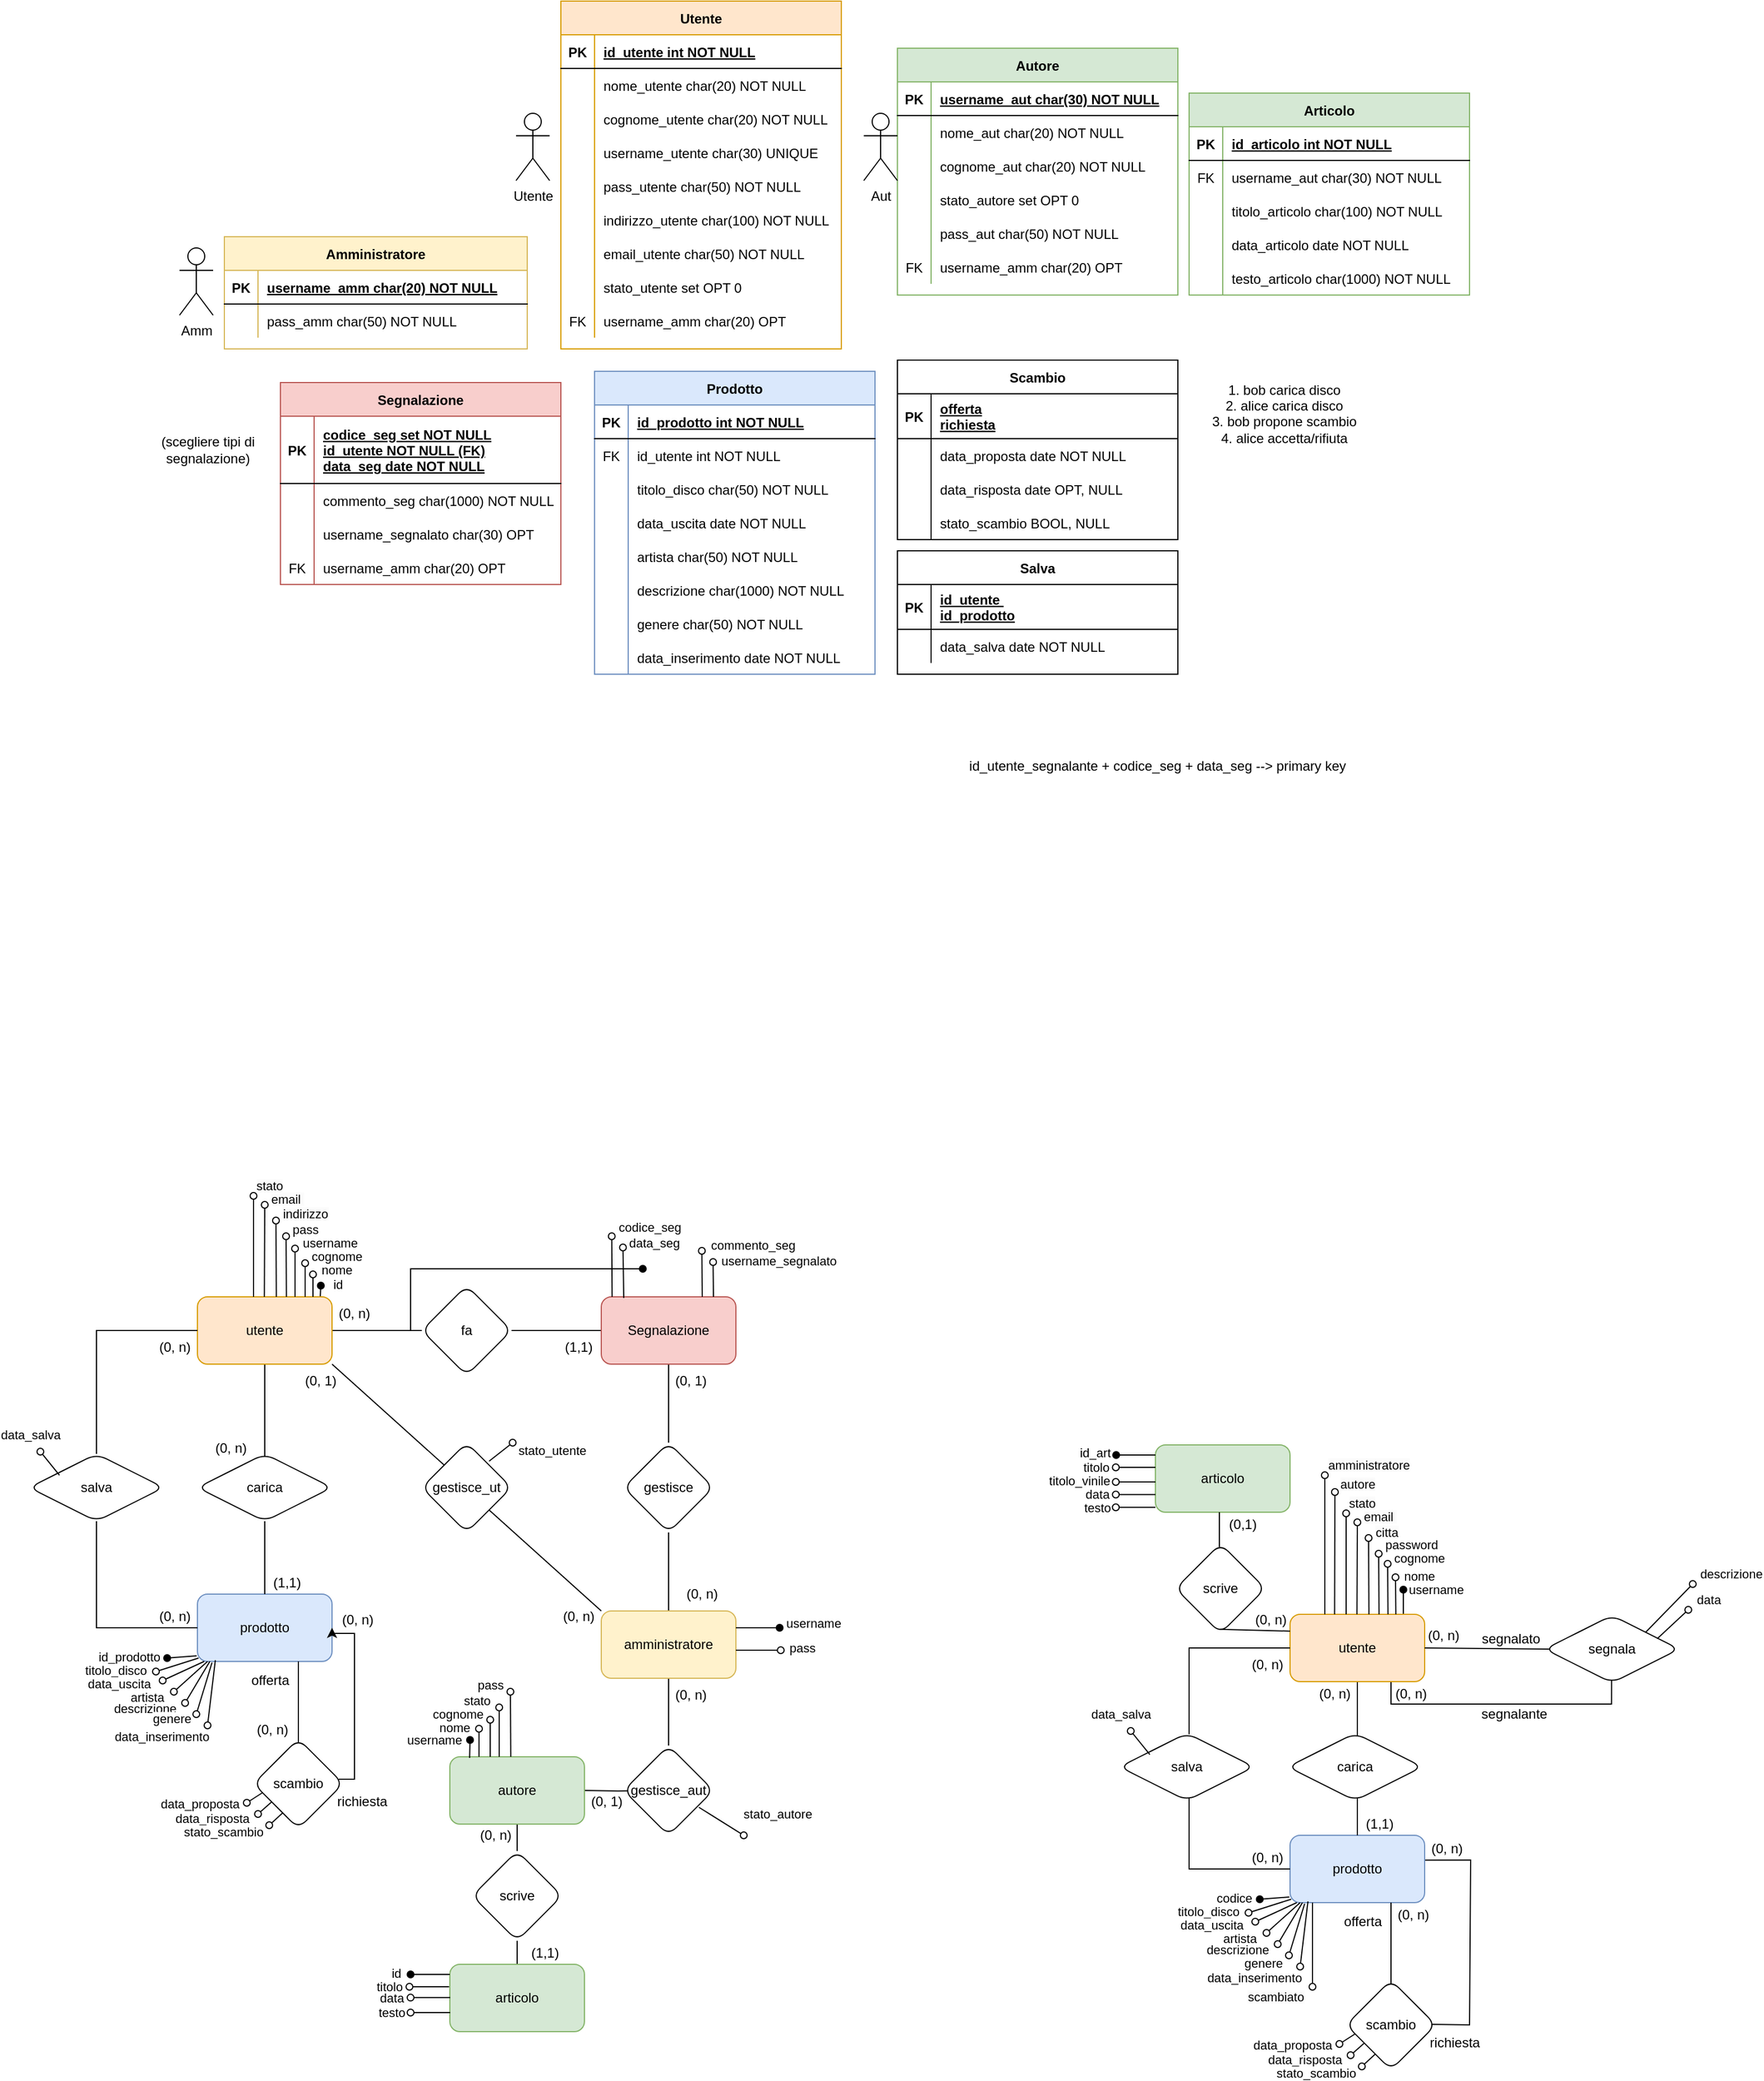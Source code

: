 <mxfile version="26.0.14">
  <diagram name="Page-1" id="-n8ZG89h9nv_nwKhBcBh">
    <mxGraphModel dx="2450" dy="669" grid="0" gridSize="10" guides="1" tooltips="1" connect="1" arrows="1" fold="1" page="1" pageScale="1" pageWidth="850" pageHeight="1100" math="0" shadow="0">
      <root>
        <mxCell id="0" />
        <mxCell id="1" parent="0" />
        <mxCell id="7m8zVbz1JqjRE4FjI6HQ-31" value="Utente" style="shape=table;startSize=30;container=1;collapsible=1;childLayout=tableLayout;fixedRows=1;rowLines=0;fontStyle=1;align=center;resizeLast=1;fillColor=#ffe6cc;strokeColor=#d79b00;" parent="1" vertex="1">
          <mxGeometry x="-330" y="110" width="250" height="310" as="geometry" />
        </mxCell>
        <mxCell id="7m8zVbz1JqjRE4FjI6HQ-32" value="" style="shape=partialRectangle;collapsible=0;dropTarget=0;pointerEvents=0;fillColor=none;points=[[0,0.5],[1,0.5]];portConstraint=eastwest;top=0;left=0;right=0;bottom=1;" parent="7m8zVbz1JqjRE4FjI6HQ-31" vertex="1">
          <mxGeometry y="30" width="250" height="30" as="geometry" />
        </mxCell>
        <mxCell id="7m8zVbz1JqjRE4FjI6HQ-33" value="PK" style="shape=partialRectangle;overflow=hidden;connectable=0;fillColor=none;top=0;left=0;bottom=0;right=0;fontStyle=1;" parent="7m8zVbz1JqjRE4FjI6HQ-32" vertex="1">
          <mxGeometry width="30" height="30" as="geometry">
            <mxRectangle width="30" height="30" as="alternateBounds" />
          </mxGeometry>
        </mxCell>
        <mxCell id="7m8zVbz1JqjRE4FjI6HQ-34" value="id_utente int NOT NULL " style="shape=partialRectangle;overflow=hidden;connectable=0;fillColor=none;top=0;left=0;bottom=0;right=0;align=left;spacingLeft=6;fontStyle=5;" parent="7m8zVbz1JqjRE4FjI6HQ-32" vertex="1">
          <mxGeometry x="30" width="220" height="30" as="geometry">
            <mxRectangle width="220" height="30" as="alternateBounds" />
          </mxGeometry>
        </mxCell>
        <mxCell id="7m8zVbz1JqjRE4FjI6HQ-35" value="" style="shape=partialRectangle;collapsible=0;dropTarget=0;pointerEvents=0;fillColor=none;points=[[0,0.5],[1,0.5]];portConstraint=eastwest;top=0;left=0;right=0;bottom=0;" parent="7m8zVbz1JqjRE4FjI6HQ-31" vertex="1">
          <mxGeometry y="60" width="250" height="30" as="geometry" />
        </mxCell>
        <mxCell id="7m8zVbz1JqjRE4FjI6HQ-36" value="" style="shape=partialRectangle;overflow=hidden;connectable=0;fillColor=none;top=0;left=0;bottom=0;right=0;" parent="7m8zVbz1JqjRE4FjI6HQ-35" vertex="1">
          <mxGeometry width="30" height="30" as="geometry">
            <mxRectangle width="30" height="30" as="alternateBounds" />
          </mxGeometry>
        </mxCell>
        <mxCell id="7m8zVbz1JqjRE4FjI6HQ-37" value="nome_utente char(20) NOT NULL" style="shape=partialRectangle;overflow=hidden;connectable=0;fillColor=none;top=0;left=0;bottom=0;right=0;align=left;spacingLeft=6;" parent="7m8zVbz1JqjRE4FjI6HQ-35" vertex="1">
          <mxGeometry x="30" width="220" height="30" as="geometry">
            <mxRectangle width="220" height="30" as="alternateBounds" />
          </mxGeometry>
        </mxCell>
        <mxCell id="7m8zVbz1JqjRE4FjI6HQ-38" value="" style="shape=partialRectangle;collapsible=0;dropTarget=0;pointerEvents=0;fillColor=none;points=[[0,0.5],[1,0.5]];portConstraint=eastwest;top=0;left=0;right=0;bottom=0;" parent="7m8zVbz1JqjRE4FjI6HQ-31" vertex="1">
          <mxGeometry y="90" width="250" height="30" as="geometry" />
        </mxCell>
        <mxCell id="7m8zVbz1JqjRE4FjI6HQ-39" value="" style="shape=partialRectangle;overflow=hidden;connectable=0;fillColor=none;top=0;left=0;bottom=0;right=0;" parent="7m8zVbz1JqjRE4FjI6HQ-38" vertex="1">
          <mxGeometry width="30" height="30" as="geometry">
            <mxRectangle width="30" height="30" as="alternateBounds" />
          </mxGeometry>
        </mxCell>
        <mxCell id="7m8zVbz1JqjRE4FjI6HQ-40" value="cognome_utente char(20) NOT NULL" style="shape=partialRectangle;overflow=hidden;connectable=0;fillColor=none;top=0;left=0;bottom=0;right=0;align=left;spacingLeft=6;" parent="7m8zVbz1JqjRE4FjI6HQ-38" vertex="1">
          <mxGeometry x="30" width="220" height="30" as="geometry">
            <mxRectangle width="220" height="30" as="alternateBounds" />
          </mxGeometry>
        </mxCell>
        <mxCell id="7m8zVbz1JqjRE4FjI6HQ-41" value="" style="shape=partialRectangle;collapsible=0;dropTarget=0;pointerEvents=0;fillColor=none;points=[[0,0.5],[1,0.5]];portConstraint=eastwest;top=0;left=0;right=0;bottom=0;" parent="7m8zVbz1JqjRE4FjI6HQ-31" vertex="1">
          <mxGeometry y="120" width="250" height="30" as="geometry" />
        </mxCell>
        <mxCell id="7m8zVbz1JqjRE4FjI6HQ-42" value="" style="shape=partialRectangle;overflow=hidden;connectable=0;fillColor=none;top=0;left=0;bottom=0;right=0;" parent="7m8zVbz1JqjRE4FjI6HQ-41" vertex="1">
          <mxGeometry width="30" height="30" as="geometry">
            <mxRectangle width="30" height="30" as="alternateBounds" />
          </mxGeometry>
        </mxCell>
        <mxCell id="7m8zVbz1JqjRE4FjI6HQ-43" value="username_utente char(30) UNIQUE" style="shape=partialRectangle;overflow=hidden;connectable=0;fillColor=none;top=0;left=0;bottom=0;right=0;align=left;spacingLeft=6;" parent="7m8zVbz1JqjRE4FjI6HQ-41" vertex="1">
          <mxGeometry x="30" width="220" height="30" as="geometry">
            <mxRectangle width="220" height="30" as="alternateBounds" />
          </mxGeometry>
        </mxCell>
        <mxCell id="7m8zVbz1JqjRE4FjI6HQ-44" value="" style="shape=partialRectangle;collapsible=0;dropTarget=0;pointerEvents=0;fillColor=none;points=[[0,0.5],[1,0.5]];portConstraint=eastwest;top=0;left=0;right=0;bottom=0;" parent="7m8zVbz1JqjRE4FjI6HQ-31" vertex="1">
          <mxGeometry y="150" width="250" height="30" as="geometry" />
        </mxCell>
        <mxCell id="7m8zVbz1JqjRE4FjI6HQ-45" value="" style="shape=partialRectangle;overflow=hidden;connectable=0;fillColor=none;top=0;left=0;bottom=0;right=0;" parent="7m8zVbz1JqjRE4FjI6HQ-44" vertex="1">
          <mxGeometry width="30" height="30" as="geometry">
            <mxRectangle width="30" height="30" as="alternateBounds" />
          </mxGeometry>
        </mxCell>
        <mxCell id="7m8zVbz1JqjRE4FjI6HQ-46" value="pass_utente char(50) NOT NULL" style="shape=partialRectangle;overflow=hidden;connectable=0;fillColor=none;top=0;left=0;bottom=0;right=0;align=left;spacingLeft=6;" parent="7m8zVbz1JqjRE4FjI6HQ-44" vertex="1">
          <mxGeometry x="30" width="220" height="30" as="geometry">
            <mxRectangle width="220" height="30" as="alternateBounds" />
          </mxGeometry>
        </mxCell>
        <mxCell id="7m8zVbz1JqjRE4FjI6HQ-47" value="" style="shape=partialRectangle;collapsible=0;dropTarget=0;pointerEvents=0;fillColor=none;points=[[0,0.5],[1,0.5]];portConstraint=eastwest;top=0;left=0;right=0;bottom=0;" parent="7m8zVbz1JqjRE4FjI6HQ-31" vertex="1">
          <mxGeometry y="180" width="250" height="30" as="geometry" />
        </mxCell>
        <mxCell id="7m8zVbz1JqjRE4FjI6HQ-48" value="" style="shape=partialRectangle;overflow=hidden;connectable=0;fillColor=none;top=0;left=0;bottom=0;right=0;" parent="7m8zVbz1JqjRE4FjI6HQ-47" vertex="1">
          <mxGeometry width="30" height="30" as="geometry">
            <mxRectangle width="30" height="30" as="alternateBounds" />
          </mxGeometry>
        </mxCell>
        <mxCell id="7m8zVbz1JqjRE4FjI6HQ-49" value="indirizzo_utente char(100) NOT NULL" style="shape=partialRectangle;overflow=hidden;connectable=0;fillColor=none;top=0;left=0;bottom=0;right=0;align=left;spacingLeft=6;" parent="7m8zVbz1JqjRE4FjI6HQ-47" vertex="1">
          <mxGeometry x="30" width="220" height="30" as="geometry">
            <mxRectangle width="220" height="30" as="alternateBounds" />
          </mxGeometry>
        </mxCell>
        <mxCell id="yK5jKojDXC0qZ7UbqMcl-5" value="" style="shape=partialRectangle;collapsible=0;dropTarget=0;pointerEvents=0;fillColor=none;points=[[0,0.5],[1,0.5]];portConstraint=eastwest;top=0;left=0;right=0;bottom=0;" parent="7m8zVbz1JqjRE4FjI6HQ-31" vertex="1">
          <mxGeometry y="210" width="250" height="30" as="geometry" />
        </mxCell>
        <mxCell id="yK5jKojDXC0qZ7UbqMcl-6" value="" style="shape=partialRectangle;overflow=hidden;connectable=0;fillColor=none;top=0;left=0;bottom=0;right=0;" parent="yK5jKojDXC0qZ7UbqMcl-5" vertex="1">
          <mxGeometry width="30" height="30" as="geometry">
            <mxRectangle width="30" height="30" as="alternateBounds" />
          </mxGeometry>
        </mxCell>
        <mxCell id="yK5jKojDXC0qZ7UbqMcl-7" value="email_utente char(50) NOT NULL" style="shape=partialRectangle;overflow=hidden;connectable=0;fillColor=none;top=0;left=0;bottom=0;right=0;align=left;spacingLeft=6;" parent="yK5jKojDXC0qZ7UbqMcl-5" vertex="1">
          <mxGeometry x="30" width="220" height="30" as="geometry">
            <mxRectangle width="220" height="30" as="alternateBounds" />
          </mxGeometry>
        </mxCell>
        <mxCell id="Gk0q2QRQa55P9X-hfOwE-68" value="" style="shape=partialRectangle;collapsible=0;dropTarget=0;pointerEvents=0;fillColor=none;points=[[0,0.5],[1,0.5]];portConstraint=eastwest;top=0;left=0;right=0;bottom=0;" parent="7m8zVbz1JqjRE4FjI6HQ-31" vertex="1">
          <mxGeometry y="240" width="250" height="30" as="geometry" />
        </mxCell>
        <mxCell id="Gk0q2QRQa55P9X-hfOwE-69" value="" style="shape=partialRectangle;overflow=hidden;connectable=0;fillColor=none;top=0;left=0;bottom=0;right=0;" parent="Gk0q2QRQa55P9X-hfOwE-68" vertex="1">
          <mxGeometry width="30" height="30" as="geometry">
            <mxRectangle width="30" height="30" as="alternateBounds" />
          </mxGeometry>
        </mxCell>
        <mxCell id="Gk0q2QRQa55P9X-hfOwE-70" value="stato_utente set OPT 0" style="shape=partialRectangle;overflow=hidden;connectable=0;fillColor=none;top=0;left=0;bottom=0;right=0;align=left;spacingLeft=6;labelBackgroundColor=none;fontSize=12;" parent="Gk0q2QRQa55P9X-hfOwE-68" vertex="1">
          <mxGeometry x="30" width="220" height="30" as="geometry">
            <mxRectangle width="220" height="30" as="alternateBounds" />
          </mxGeometry>
        </mxCell>
        <mxCell id="Gk0q2QRQa55P9X-hfOwE-72" value="" style="shape=partialRectangle;collapsible=0;dropTarget=0;pointerEvents=0;fillColor=none;points=[[0,0.5],[1,0.5]];portConstraint=eastwest;top=0;left=0;right=0;bottom=0;" parent="7m8zVbz1JqjRE4FjI6HQ-31" vertex="1">
          <mxGeometry y="270" width="250" height="30" as="geometry" />
        </mxCell>
        <mxCell id="Gk0q2QRQa55P9X-hfOwE-73" value="FK" style="shape=partialRectangle;overflow=hidden;connectable=0;fillColor=none;top=0;left=0;bottom=0;right=0;" parent="Gk0q2QRQa55P9X-hfOwE-72" vertex="1">
          <mxGeometry width="30" height="30" as="geometry">
            <mxRectangle width="30" height="30" as="alternateBounds" />
          </mxGeometry>
        </mxCell>
        <mxCell id="Gk0q2QRQa55P9X-hfOwE-74" value="username_amm char(20) OPT" style="shape=partialRectangle;overflow=hidden;connectable=0;fillColor=none;top=0;left=0;bottom=0;right=0;align=left;spacingLeft=6;" parent="Gk0q2QRQa55P9X-hfOwE-72" vertex="1">
          <mxGeometry x="30" width="220" height="30" as="geometry">
            <mxRectangle width="220" height="30" as="alternateBounds" />
          </mxGeometry>
        </mxCell>
        <mxCell id="7m8zVbz1JqjRE4FjI6HQ-56" value="Prodotto" style="shape=table;startSize=30;container=1;collapsible=1;childLayout=tableLayout;fixedRows=1;rowLines=0;fontStyle=1;align=center;resizeLast=1;fillColor=#dae8fc;strokeColor=#6c8ebf;" parent="1" vertex="1">
          <mxGeometry x="-300" y="440" width="250" height="270" as="geometry" />
        </mxCell>
        <mxCell id="7m8zVbz1JqjRE4FjI6HQ-57" value="" style="shape=partialRectangle;collapsible=0;dropTarget=0;pointerEvents=0;fillColor=none;points=[[0,0.5],[1,0.5]];portConstraint=eastwest;top=0;left=0;right=0;bottom=1;" parent="7m8zVbz1JqjRE4FjI6HQ-56" vertex="1">
          <mxGeometry y="30" width="250" height="30" as="geometry" />
        </mxCell>
        <mxCell id="7m8zVbz1JqjRE4FjI6HQ-58" value="PK" style="shape=partialRectangle;overflow=hidden;connectable=0;fillColor=none;top=0;left=0;bottom=0;right=0;fontStyle=1;" parent="7m8zVbz1JqjRE4FjI6HQ-57" vertex="1">
          <mxGeometry width="30" height="30" as="geometry">
            <mxRectangle width="30" height="30" as="alternateBounds" />
          </mxGeometry>
        </mxCell>
        <mxCell id="7m8zVbz1JqjRE4FjI6HQ-59" value="id_prodotto int NOT NULL " style="shape=partialRectangle;overflow=hidden;connectable=0;fillColor=none;top=0;left=0;bottom=0;right=0;align=left;spacingLeft=6;fontStyle=5;" parent="7m8zVbz1JqjRE4FjI6HQ-57" vertex="1">
          <mxGeometry x="30" width="220" height="30" as="geometry">
            <mxRectangle width="220" height="30" as="alternateBounds" />
          </mxGeometry>
        </mxCell>
        <mxCell id="7m8zVbz1JqjRE4FjI6HQ-60" value="" style="shape=partialRectangle;collapsible=0;dropTarget=0;pointerEvents=0;fillColor=none;points=[[0,0.5],[1,0.5]];portConstraint=eastwest;top=0;left=0;right=0;bottom=0;" parent="7m8zVbz1JqjRE4FjI6HQ-56" vertex="1">
          <mxGeometry y="60" width="250" height="30" as="geometry" />
        </mxCell>
        <mxCell id="7m8zVbz1JqjRE4FjI6HQ-61" value="FK" style="shape=partialRectangle;overflow=hidden;connectable=0;fillColor=none;top=0;left=0;bottom=0;right=0;" parent="7m8zVbz1JqjRE4FjI6HQ-60" vertex="1">
          <mxGeometry width="30" height="30" as="geometry">
            <mxRectangle width="30" height="30" as="alternateBounds" />
          </mxGeometry>
        </mxCell>
        <mxCell id="7m8zVbz1JqjRE4FjI6HQ-62" value="id_utente int NOT NULL " style="shape=partialRectangle;overflow=hidden;connectable=0;fillColor=none;top=0;left=0;bottom=0;right=0;align=left;spacingLeft=6;" parent="7m8zVbz1JqjRE4FjI6HQ-60" vertex="1">
          <mxGeometry x="30" width="220" height="30" as="geometry">
            <mxRectangle width="220" height="30" as="alternateBounds" />
          </mxGeometry>
        </mxCell>
        <mxCell id="7m8zVbz1JqjRE4FjI6HQ-63" value="" style="shape=partialRectangle;collapsible=0;dropTarget=0;pointerEvents=0;fillColor=none;points=[[0,0.5],[1,0.5]];portConstraint=eastwest;top=0;left=0;right=0;bottom=0;" parent="7m8zVbz1JqjRE4FjI6HQ-56" vertex="1">
          <mxGeometry y="90" width="250" height="30" as="geometry" />
        </mxCell>
        <mxCell id="7m8zVbz1JqjRE4FjI6HQ-64" value="" style="shape=partialRectangle;overflow=hidden;connectable=0;fillColor=none;top=0;left=0;bottom=0;right=0;" parent="7m8zVbz1JqjRE4FjI6HQ-63" vertex="1">
          <mxGeometry width="30" height="30" as="geometry">
            <mxRectangle width="30" height="30" as="alternateBounds" />
          </mxGeometry>
        </mxCell>
        <mxCell id="7m8zVbz1JqjRE4FjI6HQ-65" value="titolo_disco char(50) NOT NULL" style="shape=partialRectangle;overflow=hidden;connectable=0;fillColor=none;top=0;left=0;bottom=0;right=0;align=left;spacingLeft=6;" parent="7m8zVbz1JqjRE4FjI6HQ-63" vertex="1">
          <mxGeometry x="30" width="220" height="30" as="geometry">
            <mxRectangle width="220" height="30" as="alternateBounds" />
          </mxGeometry>
        </mxCell>
        <mxCell id="7m8zVbz1JqjRE4FjI6HQ-66" value="" style="shape=partialRectangle;collapsible=0;dropTarget=0;pointerEvents=0;fillColor=none;points=[[0,0.5],[1,0.5]];portConstraint=eastwest;top=0;left=0;right=0;bottom=0;" parent="7m8zVbz1JqjRE4FjI6HQ-56" vertex="1">
          <mxGeometry y="120" width="250" height="30" as="geometry" />
        </mxCell>
        <mxCell id="7m8zVbz1JqjRE4FjI6HQ-67" value="" style="shape=partialRectangle;overflow=hidden;connectable=0;fillColor=none;top=0;left=0;bottom=0;right=0;" parent="7m8zVbz1JqjRE4FjI6HQ-66" vertex="1">
          <mxGeometry width="30" height="30" as="geometry">
            <mxRectangle width="30" height="30" as="alternateBounds" />
          </mxGeometry>
        </mxCell>
        <mxCell id="7m8zVbz1JqjRE4FjI6HQ-68" value="data_uscita date NOT NULL" style="shape=partialRectangle;overflow=hidden;connectable=0;fillColor=none;top=0;left=0;bottom=0;right=0;align=left;spacingLeft=6;" parent="7m8zVbz1JqjRE4FjI6HQ-66" vertex="1">
          <mxGeometry x="30" width="220" height="30" as="geometry">
            <mxRectangle width="220" height="30" as="alternateBounds" />
          </mxGeometry>
        </mxCell>
        <mxCell id="7m8zVbz1JqjRE4FjI6HQ-69" value="" style="shape=partialRectangle;collapsible=0;dropTarget=0;pointerEvents=0;fillColor=none;points=[[0,0.5],[1,0.5]];portConstraint=eastwest;top=0;left=0;right=0;bottom=0;" parent="7m8zVbz1JqjRE4FjI6HQ-56" vertex="1">
          <mxGeometry y="150" width="250" height="30" as="geometry" />
        </mxCell>
        <mxCell id="7m8zVbz1JqjRE4FjI6HQ-70" value="" style="shape=partialRectangle;overflow=hidden;connectable=0;fillColor=none;top=0;left=0;bottom=0;right=0;" parent="7m8zVbz1JqjRE4FjI6HQ-69" vertex="1">
          <mxGeometry width="30" height="30" as="geometry">
            <mxRectangle width="30" height="30" as="alternateBounds" />
          </mxGeometry>
        </mxCell>
        <mxCell id="7m8zVbz1JqjRE4FjI6HQ-71" value="artista char(50) NOT NULL" style="shape=partialRectangle;overflow=hidden;connectable=0;fillColor=none;top=0;left=0;bottom=0;right=0;align=left;spacingLeft=6;" parent="7m8zVbz1JqjRE4FjI6HQ-69" vertex="1">
          <mxGeometry x="30" width="220" height="30" as="geometry">
            <mxRectangle width="220" height="30" as="alternateBounds" />
          </mxGeometry>
        </mxCell>
        <mxCell id="7m8zVbz1JqjRE4FjI6HQ-72" value="" style="shape=partialRectangle;collapsible=0;dropTarget=0;pointerEvents=0;fillColor=none;points=[[0,0.5],[1,0.5]];portConstraint=eastwest;top=0;left=0;right=0;bottom=0;" parent="7m8zVbz1JqjRE4FjI6HQ-56" vertex="1">
          <mxGeometry y="180" width="250" height="30" as="geometry" />
        </mxCell>
        <mxCell id="7m8zVbz1JqjRE4FjI6HQ-73" value="" style="shape=partialRectangle;overflow=hidden;connectable=0;fillColor=none;top=0;left=0;bottom=0;right=0;" parent="7m8zVbz1JqjRE4FjI6HQ-72" vertex="1">
          <mxGeometry width="30" height="30" as="geometry">
            <mxRectangle width="30" height="30" as="alternateBounds" />
          </mxGeometry>
        </mxCell>
        <mxCell id="7m8zVbz1JqjRE4FjI6HQ-74" value="descrizione char(1000) NOT NULL" style="shape=partialRectangle;overflow=hidden;connectable=0;fillColor=none;top=0;left=0;bottom=0;right=0;align=left;spacingLeft=6;" parent="7m8zVbz1JqjRE4FjI6HQ-72" vertex="1">
          <mxGeometry x="30" width="220" height="30" as="geometry">
            <mxRectangle width="220" height="30" as="alternateBounds" />
          </mxGeometry>
        </mxCell>
        <mxCell id="7m8zVbz1JqjRE4FjI6HQ-75" value="" style="shape=partialRectangle;collapsible=0;dropTarget=0;pointerEvents=0;fillColor=none;points=[[0,0.5],[1,0.5]];portConstraint=eastwest;top=0;left=0;right=0;bottom=0;" parent="7m8zVbz1JqjRE4FjI6HQ-56" vertex="1">
          <mxGeometry y="210" width="250" height="30" as="geometry" />
        </mxCell>
        <mxCell id="7m8zVbz1JqjRE4FjI6HQ-76" value="" style="shape=partialRectangle;overflow=hidden;connectable=0;fillColor=none;top=0;left=0;bottom=0;right=0;" parent="7m8zVbz1JqjRE4FjI6HQ-75" vertex="1">
          <mxGeometry width="30" height="30" as="geometry">
            <mxRectangle width="30" height="30" as="alternateBounds" />
          </mxGeometry>
        </mxCell>
        <mxCell id="7m8zVbz1JqjRE4FjI6HQ-77" value="genere char(50) NOT NULL" style="shape=partialRectangle;overflow=hidden;connectable=0;fillColor=none;top=0;left=0;bottom=0;right=0;align=left;spacingLeft=6;" parent="7m8zVbz1JqjRE4FjI6HQ-75" vertex="1">
          <mxGeometry x="30" width="220" height="30" as="geometry">
            <mxRectangle width="220" height="30" as="alternateBounds" />
          </mxGeometry>
        </mxCell>
        <mxCell id="yK5jKojDXC0qZ7UbqMcl-2" value="" style="shape=partialRectangle;collapsible=0;dropTarget=0;pointerEvents=0;fillColor=none;points=[[0,0.5],[1,0.5]];portConstraint=eastwest;top=0;left=0;right=0;bottom=0;" parent="7m8zVbz1JqjRE4FjI6HQ-56" vertex="1">
          <mxGeometry y="240" width="250" height="30" as="geometry" />
        </mxCell>
        <mxCell id="yK5jKojDXC0qZ7UbqMcl-3" value="" style="shape=partialRectangle;overflow=hidden;connectable=0;fillColor=none;top=0;left=0;bottom=0;right=0;" parent="yK5jKojDXC0qZ7UbqMcl-2" vertex="1">
          <mxGeometry width="30" height="30" as="geometry">
            <mxRectangle width="30" height="30" as="alternateBounds" />
          </mxGeometry>
        </mxCell>
        <mxCell id="yK5jKojDXC0qZ7UbqMcl-4" value="data_inserimento date NOT NULL" style="shape=partialRectangle;overflow=hidden;connectable=0;fillColor=none;top=0;left=0;bottom=0;right=0;align=left;spacingLeft=6;" parent="yK5jKojDXC0qZ7UbqMcl-2" vertex="1">
          <mxGeometry x="30" width="220" height="30" as="geometry">
            <mxRectangle width="220" height="30" as="alternateBounds" />
          </mxGeometry>
        </mxCell>
        <mxCell id="7m8zVbz1JqjRE4FjI6HQ-84" value="Utente" style="shape=umlActor;verticalLabelPosition=bottom;verticalAlign=top;html=1;outlineConnect=0;pointerEvents=0;strokeColor=default;align=center;fontFamily=Helvetica;fontSize=12;fontColor=default;fillColor=none;" parent="1" vertex="1">
          <mxGeometry x="-370" y="210" width="30" height="60" as="geometry" />
        </mxCell>
        <mxCell id="7m8zVbz1JqjRE4FjI6HQ-85" value="Amministratore" style="shape=table;startSize=30;container=1;collapsible=1;childLayout=tableLayout;fixedRows=1;rowLines=0;fontStyle=1;align=center;resizeLast=1;fillColor=#fff2cc;strokeColor=#d6b656;" parent="1" vertex="1">
          <mxGeometry x="-630" y="320" width="270" height="100" as="geometry" />
        </mxCell>
        <mxCell id="7m8zVbz1JqjRE4FjI6HQ-86" value="" style="shape=partialRectangle;collapsible=0;dropTarget=0;pointerEvents=0;fillColor=none;points=[[0,0.5],[1,0.5]];portConstraint=eastwest;top=0;left=0;right=0;bottom=1;" parent="7m8zVbz1JqjRE4FjI6HQ-85" vertex="1">
          <mxGeometry y="30" width="270" height="30" as="geometry" />
        </mxCell>
        <mxCell id="7m8zVbz1JqjRE4FjI6HQ-87" value="PK" style="shape=partialRectangle;overflow=hidden;connectable=0;fillColor=none;top=0;left=0;bottom=0;right=0;fontStyle=1;" parent="7m8zVbz1JqjRE4FjI6HQ-86" vertex="1">
          <mxGeometry width="30" height="30" as="geometry">
            <mxRectangle width="30" height="30" as="alternateBounds" />
          </mxGeometry>
        </mxCell>
        <mxCell id="7m8zVbz1JqjRE4FjI6HQ-88" value="username_amm char(20) NOT NULL" style="shape=partialRectangle;overflow=hidden;connectable=0;fillColor=none;top=0;left=0;bottom=0;right=0;align=left;spacingLeft=6;fontStyle=5;" parent="7m8zVbz1JqjRE4FjI6HQ-86" vertex="1">
          <mxGeometry x="30" width="240" height="30" as="geometry">
            <mxRectangle width="240" height="30" as="alternateBounds" />
          </mxGeometry>
        </mxCell>
        <mxCell id="7m8zVbz1JqjRE4FjI6HQ-98" value="" style="shape=partialRectangle;collapsible=0;dropTarget=0;pointerEvents=0;fillColor=none;points=[[0,0.5],[1,0.5]];portConstraint=eastwest;top=0;left=0;right=0;bottom=0;" parent="7m8zVbz1JqjRE4FjI6HQ-85" vertex="1">
          <mxGeometry y="60" width="270" height="30" as="geometry" />
        </mxCell>
        <mxCell id="7m8zVbz1JqjRE4FjI6HQ-99" value="" style="shape=partialRectangle;overflow=hidden;connectable=0;fillColor=none;top=0;left=0;bottom=0;right=0;" parent="7m8zVbz1JqjRE4FjI6HQ-98" vertex="1">
          <mxGeometry width="30" height="30" as="geometry">
            <mxRectangle width="30" height="30" as="alternateBounds" />
          </mxGeometry>
        </mxCell>
        <mxCell id="7m8zVbz1JqjRE4FjI6HQ-100" value="pass_amm char(50) NOT NULL" style="shape=partialRectangle;overflow=hidden;connectable=0;fillColor=none;top=0;left=0;bottom=0;right=0;align=left;spacingLeft=6;" parent="7m8zVbz1JqjRE4FjI6HQ-98" vertex="1">
          <mxGeometry x="30" width="240" height="30" as="geometry">
            <mxRectangle width="240" height="30" as="alternateBounds" />
          </mxGeometry>
        </mxCell>
        <mxCell id="7m8zVbz1JqjRE4FjI6HQ-110" value="" style="edgeStyle=orthogonalEdgeStyle;rounded=0;orthogonalLoop=1;jettySize=auto;html=1;endArrow=none;endFill=0;" parent="1" source="7m8zVbz1JqjRE4FjI6HQ-135" target="7m8zVbz1JqjRE4FjI6HQ-112" edge="1">
          <mxGeometry relative="1" as="geometry" />
        </mxCell>
        <mxCell id="7m8zVbz1JqjRE4FjI6HQ-111" value="" style="edgeStyle=orthogonalEdgeStyle;rounded=0;orthogonalLoop=1;jettySize=auto;html=1;endArrow=none;endFill=0;exitX=1;exitY=0.5;exitDx=0;exitDy=0;" parent="1" source="7m8zVbz1JqjRE4FjI6HQ-112" target="7m8zVbz1JqjRE4FjI6HQ-114" edge="1">
          <mxGeometry relative="1" as="geometry" />
        </mxCell>
        <mxCell id="7m8zVbz1JqjRE4FjI6HQ-112" value="fa" style="rhombus;whiteSpace=wrap;html=1;rounded=1;" parent="1" vertex="1">
          <mxGeometry x="-454" y="1255" width="80" height="80" as="geometry" />
        </mxCell>
        <mxCell id="7m8zVbz1JqjRE4FjI6HQ-113" value="" style="edgeStyle=orthogonalEdgeStyle;rounded=0;orthogonalLoop=1;jettySize=auto;html=1;endArrow=none;endFill=0;" parent="1" source="7m8zVbz1JqjRE4FjI6HQ-114" target="7m8zVbz1JqjRE4FjI6HQ-116" edge="1">
          <mxGeometry relative="1" as="geometry" />
        </mxCell>
        <mxCell id="7m8zVbz1JqjRE4FjI6HQ-114" value="Segnalazione" style="whiteSpace=wrap;html=1;rounded=1;fillColor=#f8cecc;strokeColor=#b85450;" parent="1" vertex="1">
          <mxGeometry x="-294" y="1265" width="120" height="60" as="geometry" />
        </mxCell>
        <mxCell id="7m8zVbz1JqjRE4FjI6HQ-115" value="" style="edgeStyle=orthogonalEdgeStyle;rounded=0;orthogonalLoop=1;jettySize=auto;html=1;endArrow=none;endFill=0;" parent="1" source="7m8zVbz1JqjRE4FjI6HQ-116" target="7m8zVbz1JqjRE4FjI6HQ-117" edge="1">
          <mxGeometry relative="1" as="geometry" />
        </mxCell>
        <mxCell id="7m8zVbz1JqjRE4FjI6HQ-116" value="gestisce" style="rhombus;whiteSpace=wrap;html=1;rounded=1;" parent="1" vertex="1">
          <mxGeometry x="-274" y="1395" width="80" height="80" as="geometry" />
        </mxCell>
        <mxCell id="ZoUp-BtO9XQ-81EFa_au-43" value="" style="edgeStyle=orthogonalEdgeStyle;rounded=0;orthogonalLoop=1;jettySize=auto;html=1;endArrow=none;endFill=0;" parent="1" source="7m8zVbz1JqjRE4FjI6HQ-117" target="ZoUp-BtO9XQ-81EFa_au-42" edge="1">
          <mxGeometry relative="1" as="geometry" />
        </mxCell>
        <mxCell id="7m8zVbz1JqjRE4FjI6HQ-117" value="amministratore" style="whiteSpace=wrap;html=1;rounded=1;fillColor=#fff2cc;strokeColor=#d6b656;" parent="1" vertex="1">
          <mxGeometry x="-294" y="1545" width="120" height="60" as="geometry" />
        </mxCell>
        <mxCell id="7m8zVbz1JqjRE4FjI6HQ-118" value="gestisce_ut" style="rhombus;whiteSpace=wrap;html=1;rounded=1;" parent="1" vertex="1">
          <mxGeometry x="-454" y="1395" width="80" height="80" as="geometry" />
        </mxCell>
        <mxCell id="7m8zVbz1JqjRE4FjI6HQ-119" value="" style="endArrow=none;html=1;rounded=0;exitX=1;exitY=1;exitDx=0;exitDy=0;entryX=0;entryY=0;entryDx=0;entryDy=0;" parent="1" source="7m8zVbz1JqjRE4FjI6HQ-135" target="7m8zVbz1JqjRE4FjI6HQ-118" edge="1">
          <mxGeometry width="50" height="50" relative="1" as="geometry">
            <mxPoint x="-464" y="1585" as="sourcePoint" />
            <mxPoint x="-414" y="1535" as="targetPoint" />
          </mxGeometry>
        </mxCell>
        <mxCell id="7m8zVbz1JqjRE4FjI6HQ-120" value="prodotto" style="whiteSpace=wrap;html=1;rounded=1;fillColor=#dae8fc;strokeColor=#6c8ebf;" parent="1" vertex="1">
          <mxGeometry x="-654" y="1530" width="120" height="60" as="geometry" />
        </mxCell>
        <mxCell id="7m8zVbz1JqjRE4FjI6HQ-121" value="carica" style="shape=rhombus;perimeter=rhombusPerimeter;whiteSpace=wrap;html=1;align=center;rounded=1;" parent="1" vertex="1">
          <mxGeometry x="-654" y="1405" width="120" height="60" as="geometry" />
        </mxCell>
        <mxCell id="7m8zVbz1JqjRE4FjI6HQ-122" value="(0, n)" style="text;html=1;align=center;verticalAlign=middle;whiteSpace=wrap;rounded=0;" parent="1" vertex="1">
          <mxGeometry x="-654" y="1385" width="60" height="30" as="geometry" />
        </mxCell>
        <mxCell id="7m8zVbz1JqjRE4FjI6HQ-123" value="" style="endArrow=none;html=1;rounded=0;entryX=1;entryY=1;entryDx=0;entryDy=0;exitX=0;exitY=0;exitDx=0;exitDy=0;" parent="1" source="7m8zVbz1JqjRE4FjI6HQ-117" target="7m8zVbz1JqjRE4FjI6HQ-118" edge="1">
          <mxGeometry width="50" height="50" relative="1" as="geometry">
            <mxPoint x="-384" y="1575" as="sourcePoint" />
            <mxPoint x="-334" y="1525" as="targetPoint" />
          </mxGeometry>
        </mxCell>
        <mxCell id="7m8zVbz1JqjRE4FjI6HQ-124" value="" style="endArrow=none;html=1;rounded=0;entryX=0.5;entryY=1;entryDx=0;entryDy=0;exitX=1;exitY=0.75;exitDx=0;exitDy=0;" parent="1" source="7m8zVbz1JqjRE4FjI6HQ-122" target="7m8zVbz1JqjRE4FjI6HQ-135" edge="1">
          <mxGeometry width="50" height="50" relative="1" as="geometry">
            <mxPoint x="-619" y="1385" as="sourcePoint" />
            <mxPoint x="-569" y="1335" as="targetPoint" />
          </mxGeometry>
        </mxCell>
        <mxCell id="7m8zVbz1JqjRE4FjI6HQ-125" value="" style="endArrow=none;html=1;rounded=0;entryX=0.5;entryY=1;entryDx=0;entryDy=0;exitX=0.5;exitY=0;exitDx=0;exitDy=0;" parent="1" source="7m8zVbz1JqjRE4FjI6HQ-120" target="7m8zVbz1JqjRE4FjI6HQ-121" edge="1">
          <mxGeometry width="50" height="50" relative="1" as="geometry">
            <mxPoint x="-694" y="1525" as="sourcePoint" />
            <mxPoint x="-644" y="1475" as="targetPoint" />
          </mxGeometry>
        </mxCell>
        <mxCell id="7m8zVbz1JqjRE4FjI6HQ-126" value="(1,1)" style="text;html=1;align=center;verticalAlign=middle;whiteSpace=wrap;rounded=0;" parent="1" vertex="1">
          <mxGeometry x="-604" y="1505" width="60" height="30" as="geometry" />
        </mxCell>
        <mxCell id="7m8zVbz1JqjRE4FjI6HQ-127" value="(0, n)" style="text;html=1;align=center;verticalAlign=middle;whiteSpace=wrap;rounded=0;" parent="1" vertex="1">
          <mxGeometry x="-234" y="1515" width="60" height="30" as="geometry" />
        </mxCell>
        <mxCell id="7m8zVbz1JqjRE4FjI6HQ-128" value="(0, 1)" style="text;html=1;align=center;verticalAlign=middle;whiteSpace=wrap;rounded=0;" parent="1" vertex="1">
          <mxGeometry x="-244" y="1325" width="60" height="30" as="geometry" />
        </mxCell>
        <mxCell id="7m8zVbz1JqjRE4FjI6HQ-129" value="(1,1)" style="text;html=1;align=center;verticalAlign=middle;whiteSpace=wrap;rounded=0;" parent="1" vertex="1">
          <mxGeometry x="-344" y="1295" width="60" height="30" as="geometry" />
        </mxCell>
        <mxCell id="7m8zVbz1JqjRE4FjI6HQ-130" value="(0, 1)" style="text;html=1;align=center;verticalAlign=middle;whiteSpace=wrap;rounded=0;" parent="1" vertex="1">
          <mxGeometry x="-574" y="1325" width="60" height="30" as="geometry" />
        </mxCell>
        <mxCell id="7m8zVbz1JqjRE4FjI6HQ-131" value="(0, n)" style="text;html=1;align=center;verticalAlign=middle;whiteSpace=wrap;rounded=0;" parent="1" vertex="1">
          <mxGeometry x="-344" y="1535" width="60" height="30" as="geometry" />
        </mxCell>
        <mxCell id="7m8zVbz1JqjRE4FjI6HQ-132" value="(0, n)" style="text;html=1;align=center;verticalAlign=middle;whiteSpace=wrap;rounded=0;" parent="1" vertex="1">
          <mxGeometry x="-544" y="1265" width="60" height="30" as="geometry" />
        </mxCell>
        <mxCell id="7m8zVbz1JqjRE4FjI6HQ-133" value="id_utente_segnalante + codice_seg + data_seg --&amp;gt; primary key" style="text;html=1;align=center;verticalAlign=middle;whiteSpace=wrap;rounded=0;" parent="1" vertex="1">
          <mxGeometry x="27" y="777" width="350" height="30" as="geometry" />
        </mxCell>
        <mxCell id="7m8zVbz1JqjRE4FjI6HQ-134" value="&lt;span style=&quot;background-color: transparent;&quot;&gt;id&lt;/span&gt;" style="html=1;verticalAlign=bottom;startArrow=oval;startFill=1;endArrow=none;startSize=6;endSize=8;curved=0;rounded=0;endFill=0;entryX=0.911;entryY=0.043;entryDx=0;entryDy=0;entryPerimeter=0;" parent="1" target="7m8zVbz1JqjRE4FjI6HQ-135" edge="1">
          <mxGeometry x="0.14" y="15" width="80" relative="1" as="geometry">
            <mxPoint x="-544" y="1255" as="sourcePoint" />
            <mxPoint x="-544.71" y="1255" as="targetPoint" />
            <mxPoint as="offset" />
          </mxGeometry>
        </mxCell>
        <mxCell id="7m8zVbz1JqjRE4FjI6HQ-135" value="utente" style="rounded=1;whiteSpace=wrap;html=1;fillColor=#ffe6cc;strokeColor=#d79b00;" parent="1" vertex="1">
          <mxGeometry x="-654" y="1265" width="120" height="60" as="geometry" />
        </mxCell>
        <mxCell id="7m8zVbz1JqjRE4FjI6HQ-136" value="&lt;span style=&quot;background-color: transparent;&quot;&gt;username&lt;/span&gt;" style="html=1;verticalAlign=bottom;startArrow=oval;startFill=1;endArrow=none;startSize=6;endSize=8;curved=0;rounded=0;endFill=0;entryX=1;entryY=0.25;entryDx=0;entryDy=0;" parent="1" target="7m8zVbz1JqjRE4FjI6HQ-117" edge="1">
          <mxGeometry x="-1" y="30" width="80" relative="1" as="geometry">
            <mxPoint x="-135" y="1560" as="sourcePoint" />
            <mxPoint x="-154" y="1565" as="targetPoint" />
            <mxPoint x="30" y="-25" as="offset" />
          </mxGeometry>
        </mxCell>
        <mxCell id="7m8zVbz1JqjRE4FjI6HQ-137" value="&lt;div&gt;id_prodotto&lt;/div&gt;" style="html=1;verticalAlign=bottom;startArrow=oval;startFill=1;endArrow=none;startSize=6;endSize=8;curved=0;rounded=0;endFill=0;entryX=1;entryY=0.25;entryDx=0;entryDy=0;" parent="1" edge="1">
          <mxGeometry x="-1" y="-35" width="80" relative="1" as="geometry">
            <mxPoint x="-681" y="1587" as="sourcePoint" />
            <mxPoint x="-654.67" y="1585" as="targetPoint" />
            <mxPoint x="-37" y="-27" as="offset" />
          </mxGeometry>
        </mxCell>
        <mxCell id="7m8zVbz1JqjRE4FjI6HQ-138" value="" style="html=1;verticalAlign=bottom;startArrow=oval;startFill=1;endArrow=none;startSize=6;endSize=8;curved=0;rounded=0;endFill=0;entryX=1;entryY=0.25;entryDx=0;entryDy=0;" parent="1" edge="1">
          <mxGeometry x="-1" y="-6" width="80" relative="1" as="geometry">
            <mxPoint x="-257" y="1240" as="sourcePoint" />
            <mxPoint x="-464" y="1295" as="targetPoint" />
            <mxPoint x="6" y="-6" as="offset" />
            <Array as="points">
              <mxPoint x="-464" y="1240" />
            </Array>
          </mxGeometry>
        </mxCell>
        <mxCell id="7m8zVbz1JqjRE4FjI6HQ-139" style="edgeStyle=orthogonalEdgeStyle;rounded=0;orthogonalLoop=1;jettySize=auto;html=1;entryX=0;entryY=0.5;entryDx=0;entryDy=0;endArrow=none;endFill=0;" parent="1" source="7m8zVbz1JqjRE4FjI6HQ-141" target="7m8zVbz1JqjRE4FjI6HQ-135" edge="1">
          <mxGeometry relative="1" as="geometry">
            <Array as="points">
              <mxPoint x="-744" y="1295" />
            </Array>
          </mxGeometry>
        </mxCell>
        <mxCell id="7m8zVbz1JqjRE4FjI6HQ-140" style="edgeStyle=orthogonalEdgeStyle;rounded=0;orthogonalLoop=1;jettySize=auto;html=1;exitX=0.5;exitY=1;exitDx=0;exitDy=0;entryX=0;entryY=0.5;entryDx=0;entryDy=0;endArrow=none;endFill=0;" parent="1" source="7m8zVbz1JqjRE4FjI6HQ-141" target="7m8zVbz1JqjRE4FjI6HQ-120" edge="1">
          <mxGeometry relative="1" as="geometry" />
        </mxCell>
        <mxCell id="7m8zVbz1JqjRE4FjI6HQ-141" value="salva" style="shape=rhombus;perimeter=rhombusPerimeter;whiteSpace=wrap;html=1;align=center;rounded=1;" parent="1" vertex="1">
          <mxGeometry x="-804" y="1405" width="120" height="60" as="geometry" />
        </mxCell>
        <mxCell id="7m8zVbz1JqjRE4FjI6HQ-142" value="Salva" style="shape=table;startSize=30;container=1;collapsible=1;childLayout=tableLayout;fixedRows=1;rowLines=0;fontStyle=1;align=center;resizeLast=1;" parent="1" vertex="1">
          <mxGeometry x="-30" y="600" width="250" height="110" as="geometry" />
        </mxCell>
        <mxCell id="7m8zVbz1JqjRE4FjI6HQ-143" value="" style="shape=partialRectangle;collapsible=0;dropTarget=0;pointerEvents=0;fillColor=none;points=[[0,0.5],[1,0.5]];portConstraint=eastwest;top=0;left=0;right=0;bottom=1;" parent="7m8zVbz1JqjRE4FjI6HQ-142" vertex="1">
          <mxGeometry y="30" width="250" height="40" as="geometry" />
        </mxCell>
        <mxCell id="7m8zVbz1JqjRE4FjI6HQ-144" value="PK" style="shape=partialRectangle;overflow=hidden;connectable=0;fillColor=none;top=0;left=0;bottom=0;right=0;fontStyle=1;" parent="7m8zVbz1JqjRE4FjI6HQ-143" vertex="1">
          <mxGeometry width="30" height="40" as="geometry">
            <mxRectangle width="30" height="40" as="alternateBounds" />
          </mxGeometry>
        </mxCell>
        <mxCell id="7m8zVbz1JqjRE4FjI6HQ-145" value="id_utente &#xa;id_prodotto" style="shape=partialRectangle;overflow=hidden;connectable=0;fillColor=none;top=0;left=0;bottom=0;right=0;align=left;spacingLeft=6;fontStyle=5;" parent="7m8zVbz1JqjRE4FjI6HQ-143" vertex="1">
          <mxGeometry x="30" width="220" height="40" as="geometry">
            <mxRectangle width="220" height="40" as="alternateBounds" />
          </mxGeometry>
        </mxCell>
        <mxCell id="7m8zVbz1JqjRE4FjI6HQ-146" value="" style="shape=partialRectangle;collapsible=0;dropTarget=0;pointerEvents=0;fillColor=none;points=[[0,0.5],[1,0.5]];portConstraint=eastwest;top=0;left=0;right=0;bottom=0;" parent="7m8zVbz1JqjRE4FjI6HQ-142" vertex="1">
          <mxGeometry y="70" width="250" height="30" as="geometry" />
        </mxCell>
        <mxCell id="7m8zVbz1JqjRE4FjI6HQ-147" value="" style="shape=partialRectangle;overflow=hidden;connectable=0;fillColor=none;top=0;left=0;bottom=0;right=0;" parent="7m8zVbz1JqjRE4FjI6HQ-146" vertex="1">
          <mxGeometry width="30" height="30" as="geometry">
            <mxRectangle width="30" height="30" as="alternateBounds" />
          </mxGeometry>
        </mxCell>
        <mxCell id="7m8zVbz1JqjRE4FjI6HQ-148" value="data_salva date NOT NULL" style="shape=partialRectangle;overflow=hidden;connectable=0;fillColor=none;top=0;left=0;bottom=0;right=0;align=left;spacingLeft=6;" parent="7m8zVbz1JqjRE4FjI6HQ-146" vertex="1">
          <mxGeometry x="30" width="220" height="30" as="geometry">
            <mxRectangle width="220" height="30" as="alternateBounds" />
          </mxGeometry>
        </mxCell>
        <mxCell id="7m8zVbz1JqjRE4FjI6HQ-152" value="(0, n)" style="text;html=1;align=center;verticalAlign=middle;whiteSpace=wrap;rounded=0;" parent="1" vertex="1">
          <mxGeometry x="-704" y="1295" width="60" height="30" as="geometry" />
        </mxCell>
        <mxCell id="7m8zVbz1JqjRE4FjI6HQ-153" value="(0, n)" style="text;html=1;align=center;verticalAlign=middle;whiteSpace=wrap;rounded=0;" parent="1" vertex="1">
          <mxGeometry x="-704" y="1535" width="60" height="30" as="geometry" />
        </mxCell>
        <mxCell id="ZoUp-BtO9XQ-81EFa_au-1" value="Scambio" style="shape=table;startSize=30;container=1;collapsible=1;childLayout=tableLayout;fixedRows=1;rowLines=0;fontStyle=1;align=center;resizeLast=1;" parent="1" vertex="1">
          <mxGeometry x="-30" y="430" width="250" height="160" as="geometry" />
        </mxCell>
        <mxCell id="ZoUp-BtO9XQ-81EFa_au-2" value="" style="shape=partialRectangle;collapsible=0;dropTarget=0;pointerEvents=0;fillColor=none;points=[[0,0.5],[1,0.5]];portConstraint=eastwest;top=0;left=0;right=0;bottom=1;" parent="ZoUp-BtO9XQ-81EFa_au-1" vertex="1">
          <mxGeometry y="30" width="250" height="40" as="geometry" />
        </mxCell>
        <mxCell id="ZoUp-BtO9XQ-81EFa_au-3" value="PK" style="shape=partialRectangle;overflow=hidden;connectable=0;fillColor=none;top=0;left=0;bottom=0;right=0;fontStyle=1;" parent="ZoUp-BtO9XQ-81EFa_au-2" vertex="1">
          <mxGeometry width="30" height="40" as="geometry">
            <mxRectangle width="30" height="40" as="alternateBounds" />
          </mxGeometry>
        </mxCell>
        <mxCell id="ZoUp-BtO9XQ-81EFa_au-4" value="offerta&#xa;richiesta" style="shape=partialRectangle;overflow=hidden;connectable=0;fillColor=none;top=0;left=0;bottom=0;right=0;align=left;spacingLeft=6;fontStyle=5;" parent="ZoUp-BtO9XQ-81EFa_au-2" vertex="1">
          <mxGeometry x="30" width="220" height="40" as="geometry">
            <mxRectangle width="220" height="40" as="alternateBounds" />
          </mxGeometry>
        </mxCell>
        <mxCell id="ZoUp-BtO9XQ-81EFa_au-11" value="" style="shape=partialRectangle;collapsible=0;dropTarget=0;pointerEvents=0;fillColor=none;points=[[0,0.5],[1,0.5]];portConstraint=eastwest;top=0;left=0;right=0;bottom=0;" parent="ZoUp-BtO9XQ-81EFa_au-1" vertex="1">
          <mxGeometry y="70" width="250" height="30" as="geometry" />
        </mxCell>
        <mxCell id="ZoUp-BtO9XQ-81EFa_au-12" value="" style="shape=partialRectangle;overflow=hidden;connectable=0;fillColor=none;top=0;left=0;bottom=0;right=0;" parent="ZoUp-BtO9XQ-81EFa_au-11" vertex="1">
          <mxGeometry width="30" height="30" as="geometry">
            <mxRectangle width="30" height="30" as="alternateBounds" />
          </mxGeometry>
        </mxCell>
        <mxCell id="ZoUp-BtO9XQ-81EFa_au-13" value="data_proposta date NOT NULL" style="shape=partialRectangle;overflow=hidden;connectable=0;fillColor=none;top=0;left=0;bottom=0;right=0;align=left;spacingLeft=6;" parent="ZoUp-BtO9XQ-81EFa_au-11" vertex="1">
          <mxGeometry x="30" width="220" height="30" as="geometry">
            <mxRectangle width="220" height="30" as="alternateBounds" />
          </mxGeometry>
        </mxCell>
        <mxCell id="hR0QgO8ZwHqeezXDxNfi-1" value="" style="shape=partialRectangle;collapsible=0;dropTarget=0;pointerEvents=0;fillColor=none;points=[[0,0.5],[1,0.5]];portConstraint=eastwest;top=0;left=0;right=0;bottom=0;" parent="ZoUp-BtO9XQ-81EFa_au-1" vertex="1">
          <mxGeometry y="100" width="250" height="30" as="geometry" />
        </mxCell>
        <mxCell id="hR0QgO8ZwHqeezXDxNfi-2" value="" style="shape=partialRectangle;overflow=hidden;connectable=0;fillColor=none;top=0;left=0;bottom=0;right=0;" parent="hR0QgO8ZwHqeezXDxNfi-1" vertex="1">
          <mxGeometry width="30" height="30" as="geometry">
            <mxRectangle width="30" height="30" as="alternateBounds" />
          </mxGeometry>
        </mxCell>
        <mxCell id="hR0QgO8ZwHqeezXDxNfi-3" value="data_risposta date OPT, NULL" style="shape=partialRectangle;overflow=hidden;connectable=0;fillColor=none;top=0;left=0;bottom=0;right=0;align=left;spacingLeft=6;" parent="hR0QgO8ZwHqeezXDxNfi-1" vertex="1">
          <mxGeometry x="30" width="220" height="30" as="geometry">
            <mxRectangle width="220" height="30" as="alternateBounds" />
          </mxGeometry>
        </mxCell>
        <mxCell id="hR0QgO8ZwHqeezXDxNfi-7" value="" style="shape=partialRectangle;collapsible=0;dropTarget=0;pointerEvents=0;fillColor=none;points=[[0,0.5],[1,0.5]];portConstraint=eastwest;top=0;left=0;right=0;bottom=0;" parent="ZoUp-BtO9XQ-81EFa_au-1" vertex="1">
          <mxGeometry y="130" width="250" height="30" as="geometry" />
        </mxCell>
        <mxCell id="hR0QgO8ZwHqeezXDxNfi-8" value="" style="shape=partialRectangle;overflow=hidden;connectable=0;fillColor=none;top=0;left=0;bottom=0;right=0;" parent="hR0QgO8ZwHqeezXDxNfi-7" vertex="1">
          <mxGeometry width="30" height="30" as="geometry">
            <mxRectangle width="30" height="30" as="alternateBounds" />
          </mxGeometry>
        </mxCell>
        <mxCell id="hR0QgO8ZwHqeezXDxNfi-9" value="stato_scambio BOOL, NULL" style="shape=partialRectangle;overflow=hidden;connectable=0;fillColor=none;top=0;left=0;bottom=0;right=0;align=left;spacingLeft=6;" parent="hR0QgO8ZwHqeezXDxNfi-7" vertex="1">
          <mxGeometry x="30" width="220" height="30" as="geometry">
            <mxRectangle width="220" height="30" as="alternateBounds" />
          </mxGeometry>
        </mxCell>
        <mxCell id="ZoUp-BtO9XQ-81EFa_au-29" value="&lt;div&gt;1. bob carica disco&lt;/div&gt;&lt;div&gt;2. alice carica disco&lt;/div&gt;&lt;div&gt;3. bob propone scambio&lt;/div&gt;&lt;div&gt;4. alice accetta/rifiuta&lt;br&gt;&lt;/div&gt;&lt;div&gt;&lt;br&gt;&lt;/div&gt;" style="text;html=1;align=center;verticalAlign=middle;whiteSpace=wrap;rounded=0;" parent="1" vertex="1">
          <mxGeometry x="220" y="450" width="190" height="70" as="geometry" />
        </mxCell>
        <mxCell id="ZoUp-BtO9XQ-81EFa_au-34" style="edgeStyle=orthogonalEdgeStyle;rounded=0;orthogonalLoop=1;jettySize=auto;html=1;entryX=1;entryY=0.5;entryDx=0;entryDy=0;" parent="1" source="ZoUp-BtO9XQ-81EFa_au-31" target="7m8zVbz1JqjRE4FjI6HQ-120" edge="1">
          <mxGeometry relative="1" as="geometry">
            <mxPoint x="-514" y="1585" as="targetPoint" />
            <Array as="points">
              <mxPoint x="-514" y="1695" />
              <mxPoint x="-514" y="1565" />
            </Array>
          </mxGeometry>
        </mxCell>
        <mxCell id="ZoUp-BtO9XQ-81EFa_au-35" value="(0, n)" style="text;html=1;align=center;verticalAlign=middle;whiteSpace=wrap;rounded=0;" parent="1" vertex="1">
          <mxGeometry x="-541" y="1538" width="60" height="30" as="geometry" />
        </mxCell>
        <mxCell id="ZoUp-BtO9XQ-81EFa_au-38" value="&lt;div&gt;offerta&lt;/div&gt;" style="text;html=1;align=center;verticalAlign=middle;whiteSpace=wrap;rounded=0;" parent="1" vertex="1">
          <mxGeometry x="-619" y="1592" width="60" height="30" as="geometry" />
        </mxCell>
        <mxCell id="ZoUp-BtO9XQ-81EFa_au-39" value="" style="group" parent="1" vertex="1" connectable="0">
          <mxGeometry x="-634" y="1659" width="130" height="80" as="geometry" />
        </mxCell>
        <mxCell id="ZoUp-BtO9XQ-81EFa_au-31" value="scambio" style="rhombus;whiteSpace=wrap;html=1;rounded=1;" parent="ZoUp-BtO9XQ-81EFa_au-39" vertex="1">
          <mxGeometry x="30" width="80" height="80" as="geometry" />
        </mxCell>
        <mxCell id="hzAc5EUE8PG-cwXEtnRs-31" value="data_proposta" style="html=1;verticalAlign=bottom;startArrow=oval;startFill=0;endArrow=none;startSize=6;endSize=8;curved=0;rounded=0;endFill=0;strokeColor=default;" parent="ZoUp-BtO9XQ-81EFa_au-39" edge="1">
          <mxGeometry x="-1" y="43" width="80" relative="1" as="geometry">
            <mxPoint x="24" y="57" as="sourcePoint" />
            <mxPoint x="38" y="48" as="targetPoint" />
            <mxPoint x="-19" y="46" as="offset" />
          </mxGeometry>
        </mxCell>
        <mxCell id="hzAc5EUE8PG-cwXEtnRs-32" value="data_risposta" style="html=1;verticalAlign=bottom;startArrow=oval;startFill=0;endArrow=none;startSize=6;endSize=8;curved=0;rounded=0;endFill=0;strokeColor=default;entryX=0.2;entryY=0.704;entryDx=0;entryDy=0;entryPerimeter=0;" parent="ZoUp-BtO9XQ-81EFa_au-39" target="ZoUp-BtO9XQ-81EFa_au-31" edge="1">
          <mxGeometry x="-1" y="43" width="80" relative="1" as="geometry">
            <mxPoint x="34" y="67" as="sourcePoint" />
            <mxPoint x="48" y="58" as="targetPoint" />
            <mxPoint x="-12" y="45" as="offset" />
          </mxGeometry>
        </mxCell>
        <mxCell id="hzAc5EUE8PG-cwXEtnRs-33" value="stato_scambio" style="html=1;verticalAlign=bottom;startArrow=oval;startFill=0;endArrow=none;startSize=6;endSize=8;curved=0;rounded=0;endFill=0;strokeColor=default;entryX=0.2;entryY=0.704;entryDx=0;entryDy=0;entryPerimeter=0;" parent="ZoUp-BtO9XQ-81EFa_au-39" edge="1">
          <mxGeometry x="-1" y="44" width="80" relative="1" as="geometry">
            <mxPoint x="44" y="77" as="sourcePoint" />
            <mxPoint x="56" y="66" as="targetPoint" />
            <mxPoint x="-11" y="47" as="offset" />
          </mxGeometry>
        </mxCell>
        <mxCell id="ZoUp-BtO9XQ-81EFa_au-45" value="" style="edgeStyle=orthogonalEdgeStyle;rounded=0;orthogonalLoop=1;jettySize=auto;html=1;endArrow=none;endFill=0;" parent="1" target="ZoUp-BtO9XQ-81EFa_au-44" edge="1">
          <mxGeometry relative="1" as="geometry">
            <mxPoint x="-249" y="1705" as="sourcePoint" />
          </mxGeometry>
        </mxCell>
        <mxCell id="ZoUp-BtO9XQ-81EFa_au-42" value="gestisce_aut" style="rhombus;whiteSpace=wrap;html=1;rounded=1;" parent="1" vertex="1">
          <mxGeometry x="-274" y="1665" width="80" height="80" as="geometry" />
        </mxCell>
        <mxCell id="ZoUp-BtO9XQ-81EFa_au-77" value="" style="edgeStyle=orthogonalEdgeStyle;rounded=0;orthogonalLoop=1;jettySize=auto;html=1;endArrow=none;endFill=0;" parent="1" source="ZoUp-BtO9XQ-81EFa_au-44" target="ZoUp-BtO9XQ-81EFa_au-76" edge="1">
          <mxGeometry relative="1" as="geometry" />
        </mxCell>
        <mxCell id="ZoUp-BtO9XQ-81EFa_au-44" value="autore" style="whiteSpace=wrap;html=1;rounded=1;fillColor=#d5e8d4;strokeColor=#82b366;" parent="1" vertex="1">
          <mxGeometry x="-429" y="1675" width="120" height="60" as="geometry" />
        </mxCell>
        <mxCell id="ZoUp-BtO9XQ-81EFa_au-46" value="Autore" style="shape=table;startSize=30;container=1;collapsible=1;childLayout=tableLayout;fixedRows=1;rowLines=0;fontStyle=1;align=center;resizeLast=1;fillColor=#d5e8d4;strokeColor=#82b366;" parent="1" vertex="1">
          <mxGeometry x="-30" y="152" width="250" height="220" as="geometry" />
        </mxCell>
        <mxCell id="ZoUp-BtO9XQ-81EFa_au-47" value="" style="shape=partialRectangle;collapsible=0;dropTarget=0;pointerEvents=0;fillColor=none;points=[[0,0.5],[1,0.5]];portConstraint=eastwest;top=0;left=0;right=0;bottom=1;" parent="ZoUp-BtO9XQ-81EFa_au-46" vertex="1">
          <mxGeometry y="30" width="250" height="30" as="geometry" />
        </mxCell>
        <mxCell id="ZoUp-BtO9XQ-81EFa_au-48" value="PK" style="shape=partialRectangle;overflow=hidden;connectable=0;fillColor=none;top=0;left=0;bottom=0;right=0;fontStyle=1;" parent="ZoUp-BtO9XQ-81EFa_au-47" vertex="1">
          <mxGeometry width="30" height="30" as="geometry">
            <mxRectangle width="30" height="30" as="alternateBounds" />
          </mxGeometry>
        </mxCell>
        <mxCell id="ZoUp-BtO9XQ-81EFa_au-49" value="username_aut char(30) NOT NULL" style="shape=partialRectangle;overflow=hidden;connectable=0;fillColor=none;top=0;left=0;bottom=0;right=0;align=left;spacingLeft=6;fontStyle=5;" parent="ZoUp-BtO9XQ-81EFa_au-47" vertex="1">
          <mxGeometry x="30" width="220" height="30" as="geometry">
            <mxRectangle width="220" height="30" as="alternateBounds" />
          </mxGeometry>
        </mxCell>
        <mxCell id="ZoUp-BtO9XQ-81EFa_au-50" value="" style="shape=partialRectangle;collapsible=0;dropTarget=0;pointerEvents=0;fillColor=none;points=[[0,0.5],[1,0.5]];portConstraint=eastwest;top=0;left=0;right=0;bottom=0;" parent="ZoUp-BtO9XQ-81EFa_au-46" vertex="1">
          <mxGeometry y="60" width="250" height="30" as="geometry" />
        </mxCell>
        <mxCell id="ZoUp-BtO9XQ-81EFa_au-51" value="" style="shape=partialRectangle;overflow=hidden;connectable=0;fillColor=none;top=0;left=0;bottom=0;right=0;" parent="ZoUp-BtO9XQ-81EFa_au-50" vertex="1">
          <mxGeometry width="30" height="30" as="geometry">
            <mxRectangle width="30" height="30" as="alternateBounds" />
          </mxGeometry>
        </mxCell>
        <mxCell id="ZoUp-BtO9XQ-81EFa_au-52" value="nome_aut char(20) NOT NULL" style="shape=partialRectangle;overflow=hidden;connectable=0;fillColor=none;top=0;left=0;bottom=0;right=0;align=left;spacingLeft=6;" parent="ZoUp-BtO9XQ-81EFa_au-50" vertex="1">
          <mxGeometry x="30" width="220" height="30" as="geometry">
            <mxRectangle width="220" height="30" as="alternateBounds" />
          </mxGeometry>
        </mxCell>
        <mxCell id="ZoUp-BtO9XQ-81EFa_au-53" value="" style="shape=partialRectangle;collapsible=0;dropTarget=0;pointerEvents=0;fillColor=none;points=[[0,0.5],[1,0.5]];portConstraint=eastwest;top=0;left=0;right=0;bottom=0;" parent="ZoUp-BtO9XQ-81EFa_au-46" vertex="1">
          <mxGeometry y="90" width="250" height="30" as="geometry" />
        </mxCell>
        <mxCell id="ZoUp-BtO9XQ-81EFa_au-54" value="" style="shape=partialRectangle;overflow=hidden;connectable=0;fillColor=none;top=0;left=0;bottom=0;right=0;" parent="ZoUp-BtO9XQ-81EFa_au-53" vertex="1">
          <mxGeometry width="30" height="30" as="geometry">
            <mxRectangle width="30" height="30" as="alternateBounds" />
          </mxGeometry>
        </mxCell>
        <mxCell id="ZoUp-BtO9XQ-81EFa_au-55" value="cognome_aut char(20) NOT NULL" style="shape=partialRectangle;overflow=hidden;connectable=0;fillColor=none;top=0;left=0;bottom=0;right=0;align=left;spacingLeft=6;" parent="ZoUp-BtO9XQ-81EFa_au-53" vertex="1">
          <mxGeometry x="30" width="220" height="30" as="geometry">
            <mxRectangle width="220" height="30" as="alternateBounds" />
          </mxGeometry>
        </mxCell>
        <mxCell id="ZoUp-BtO9XQ-81EFa_au-56" value="" style="shape=partialRectangle;collapsible=0;dropTarget=0;pointerEvents=0;fillColor=none;points=[[0,0.5],[1,0.5]];portConstraint=eastwest;top=0;left=0;right=0;bottom=0;" parent="ZoUp-BtO9XQ-81EFa_au-46" vertex="1">
          <mxGeometry y="120" width="250" height="30" as="geometry" />
        </mxCell>
        <mxCell id="ZoUp-BtO9XQ-81EFa_au-57" value="" style="shape=partialRectangle;overflow=hidden;connectable=0;fillColor=none;top=0;left=0;bottom=0;right=0;" parent="ZoUp-BtO9XQ-81EFa_au-56" vertex="1">
          <mxGeometry width="30" height="30" as="geometry">
            <mxRectangle width="30" height="30" as="alternateBounds" />
          </mxGeometry>
        </mxCell>
        <mxCell id="ZoUp-BtO9XQ-81EFa_au-58" value="stato_autore set OPT 0" style="shape=partialRectangle;overflow=hidden;connectable=0;fillColor=none;top=0;left=0;bottom=0;right=0;align=left;spacingLeft=6;" parent="ZoUp-BtO9XQ-81EFa_au-56" vertex="1">
          <mxGeometry x="30" width="220" height="30" as="geometry">
            <mxRectangle width="220" height="30" as="alternateBounds" />
          </mxGeometry>
        </mxCell>
        <mxCell id="ZoUp-BtO9XQ-81EFa_au-59" value="" style="shape=partialRectangle;collapsible=0;dropTarget=0;pointerEvents=0;fillColor=none;points=[[0,0.5],[1,0.5]];portConstraint=eastwest;top=0;left=0;right=0;bottom=0;" parent="ZoUp-BtO9XQ-81EFa_au-46" vertex="1">
          <mxGeometry y="150" width="250" height="30" as="geometry" />
        </mxCell>
        <mxCell id="ZoUp-BtO9XQ-81EFa_au-60" value="" style="shape=partialRectangle;overflow=hidden;connectable=0;fillColor=none;top=0;left=0;bottom=0;right=0;" parent="ZoUp-BtO9XQ-81EFa_au-59" vertex="1">
          <mxGeometry width="30" height="30" as="geometry">
            <mxRectangle width="30" height="30" as="alternateBounds" />
          </mxGeometry>
        </mxCell>
        <mxCell id="ZoUp-BtO9XQ-81EFa_au-61" value="pass_aut char(50) NOT NULL" style="shape=partialRectangle;overflow=hidden;connectable=0;fillColor=none;top=0;left=0;bottom=0;right=0;align=left;spacingLeft=6;" parent="ZoUp-BtO9XQ-81EFa_au-59" vertex="1">
          <mxGeometry x="30" width="220" height="30" as="geometry">
            <mxRectangle width="220" height="30" as="alternateBounds" />
          </mxGeometry>
        </mxCell>
        <mxCell id="Gk0q2QRQa55P9X-hfOwE-75" value="" style="shape=partialRectangle;collapsible=0;dropTarget=0;pointerEvents=0;fillColor=none;points=[[0,0.5],[1,0.5]];portConstraint=eastwest;top=0;left=0;right=0;bottom=0;" parent="ZoUp-BtO9XQ-81EFa_au-46" vertex="1">
          <mxGeometry y="180" width="250" height="30" as="geometry" />
        </mxCell>
        <mxCell id="Gk0q2QRQa55P9X-hfOwE-76" value="FK" style="shape=partialRectangle;overflow=hidden;connectable=0;fillColor=none;top=0;left=0;bottom=0;right=0;" parent="Gk0q2QRQa55P9X-hfOwE-75" vertex="1">
          <mxGeometry width="30" height="30" as="geometry">
            <mxRectangle width="30" height="30" as="alternateBounds" />
          </mxGeometry>
        </mxCell>
        <mxCell id="Gk0q2QRQa55P9X-hfOwE-77" value="username_amm char(20) OPT" style="shape=partialRectangle;overflow=hidden;connectable=0;fillColor=none;top=0;left=0;bottom=0;right=0;align=left;spacingLeft=6;" parent="Gk0q2QRQa55P9X-hfOwE-75" vertex="1">
          <mxGeometry x="30" width="220" height="30" as="geometry">
            <mxRectangle width="220" height="30" as="alternateBounds" />
          </mxGeometry>
        </mxCell>
        <mxCell id="ZoUp-BtO9XQ-81EFa_au-72" value="(0, n)" style="text;html=1;align=center;verticalAlign=middle;whiteSpace=wrap;rounded=0;" parent="1" vertex="1">
          <mxGeometry x="-244" y="1605" width="60" height="30" as="geometry" />
        </mxCell>
        <mxCell id="ZoUp-BtO9XQ-81EFa_au-73" value="(0, 1)" style="text;html=1;align=center;verticalAlign=middle;whiteSpace=wrap;rounded=0;" parent="1" vertex="1">
          <mxGeometry x="-319" y="1700" width="60" height="30" as="geometry" />
        </mxCell>
        <mxCell id="ZoUp-BtO9XQ-81EFa_au-74" value="stato_autore" style="html=1;verticalAlign=bottom;startArrow=oval;startFill=0;endArrow=none;startSize=6;endSize=8;curved=0;rounded=0;endFill=0;entryX=1;entryY=0.25;entryDx=0;entryDy=0;strokeColor=default;" parent="1" edge="1">
          <mxGeometry x="-1" y="-32" width="80" relative="1" as="geometry">
            <mxPoint x="-167" y="1745" as="sourcePoint" />
            <mxPoint x="-207" y="1720" as="targetPoint" />
            <mxPoint x="13" y="17" as="offset" />
          </mxGeometry>
        </mxCell>
        <mxCell id="ZoUp-BtO9XQ-81EFa_au-75" value="&lt;span style=&quot;background-color: transparent;&quot;&gt;username&lt;br&gt;&lt;/span&gt;" style="html=1;verticalAlign=bottom;startArrow=oval;startFill=1;endArrow=none;startSize=6;endSize=8;curved=0;rounded=0;endFill=0;entryX=0.147;entryY=0.017;entryDx=0;entryDy=0;entryPerimeter=0;" parent="1" target="ZoUp-BtO9XQ-81EFa_au-44" edge="1">
          <mxGeometry x="0.213" y="-32" width="80" relative="1" as="geometry">
            <mxPoint x="-411" y="1660" as="sourcePoint" />
            <mxPoint x="-339" y="1671" as="targetPoint" />
            <mxPoint as="offset" />
          </mxGeometry>
        </mxCell>
        <mxCell id="ZoUp-BtO9XQ-81EFa_au-79" value="" style="edgeStyle=orthogonalEdgeStyle;rounded=0;orthogonalLoop=1;jettySize=auto;html=1;endArrow=none;endFill=0;" parent="1" source="ZoUp-BtO9XQ-81EFa_au-76" target="ZoUp-BtO9XQ-81EFa_au-78" edge="1">
          <mxGeometry relative="1" as="geometry" />
        </mxCell>
        <mxCell id="ZoUp-BtO9XQ-81EFa_au-76" value="scrive" style="rhombus;whiteSpace=wrap;html=1;rounded=1;" parent="1" vertex="1">
          <mxGeometry x="-409" y="1759" width="80" height="80" as="geometry" />
        </mxCell>
        <mxCell id="ZoUp-BtO9XQ-81EFa_au-78" value="articolo" style="whiteSpace=wrap;html=1;rounded=1;fillColor=#d5e8d4;strokeColor=#82b366;" parent="1" vertex="1">
          <mxGeometry x="-429" y="1860" width="120" height="60" as="geometry" />
        </mxCell>
        <mxCell id="ZoUp-BtO9XQ-81EFa_au-80" value="(1,1)" style="text;html=1;align=center;verticalAlign=middle;whiteSpace=wrap;rounded=0;" parent="1" vertex="1">
          <mxGeometry x="-374" y="1835" width="60" height="30" as="geometry" />
        </mxCell>
        <mxCell id="ZoUp-BtO9XQ-81EFa_au-81" value="(0, n)" style="text;html=1;align=center;verticalAlign=middle;whiteSpace=wrap;rounded=0;" parent="1" vertex="1">
          <mxGeometry x="-418" y="1730" width="60" height="30" as="geometry" />
        </mxCell>
        <mxCell id="ZoUp-BtO9XQ-81EFa_au-82" value="&lt;span style=&quot;background-color: transparent;&quot;&gt;id&lt;br&gt;&lt;/span&gt;" style="html=1;verticalAlign=bottom;startArrow=oval;startFill=1;endArrow=none;startSize=6;endSize=8;curved=0;rounded=0;endFill=0;entryX=1;entryY=0.25;entryDx=0;entryDy=0;" parent="1" edge="1">
          <mxGeometry x="-1" y="-15" width="80" relative="1" as="geometry">
            <mxPoint x="-464" y="1869" as="sourcePoint" />
            <mxPoint x="-429" y="1869" as="targetPoint" />
            <mxPoint x="-13" y="-7" as="offset" />
          </mxGeometry>
        </mxCell>
        <mxCell id="ZoUp-BtO9XQ-81EFa_au-83" value="Articolo" style="shape=table;startSize=30;container=1;collapsible=1;childLayout=tableLayout;fixedRows=1;rowLines=0;fontStyle=1;align=center;resizeLast=1;fillColor=#d5e8d4;strokeColor=#82b366;" parent="1" vertex="1">
          <mxGeometry x="230" y="192" width="250" height="180" as="geometry" />
        </mxCell>
        <mxCell id="ZoUp-BtO9XQ-81EFa_au-84" value="" style="shape=partialRectangle;collapsible=0;dropTarget=0;pointerEvents=0;fillColor=none;points=[[0,0.5],[1,0.5]];portConstraint=eastwest;top=0;left=0;right=0;bottom=1;" parent="ZoUp-BtO9XQ-81EFa_au-83" vertex="1">
          <mxGeometry y="30" width="250" height="30" as="geometry" />
        </mxCell>
        <mxCell id="ZoUp-BtO9XQ-81EFa_au-85" value="PK" style="shape=partialRectangle;overflow=hidden;connectable=0;fillColor=none;top=0;left=0;bottom=0;right=0;fontStyle=1;" parent="ZoUp-BtO9XQ-81EFa_au-84" vertex="1">
          <mxGeometry width="30" height="30" as="geometry">
            <mxRectangle width="30" height="30" as="alternateBounds" />
          </mxGeometry>
        </mxCell>
        <mxCell id="ZoUp-BtO9XQ-81EFa_au-86" value="id_articolo int NOT NULL " style="shape=partialRectangle;overflow=hidden;connectable=0;fillColor=none;top=0;left=0;bottom=0;right=0;align=left;spacingLeft=6;fontStyle=5;" parent="ZoUp-BtO9XQ-81EFa_au-84" vertex="1">
          <mxGeometry x="30" width="220" height="30" as="geometry">
            <mxRectangle width="220" height="30" as="alternateBounds" />
          </mxGeometry>
        </mxCell>
        <mxCell id="ZoUp-BtO9XQ-81EFa_au-87" value="" style="shape=partialRectangle;collapsible=0;dropTarget=0;pointerEvents=0;fillColor=none;points=[[0,0.5],[1,0.5]];portConstraint=eastwest;top=0;left=0;right=0;bottom=0;" parent="ZoUp-BtO9XQ-81EFa_au-83" vertex="1">
          <mxGeometry y="60" width="250" height="30" as="geometry" />
        </mxCell>
        <mxCell id="ZoUp-BtO9XQ-81EFa_au-88" value="FK" style="shape=partialRectangle;overflow=hidden;connectable=0;fillColor=none;top=0;left=0;bottom=0;right=0;" parent="ZoUp-BtO9XQ-81EFa_au-87" vertex="1">
          <mxGeometry width="30" height="30" as="geometry">
            <mxRectangle width="30" height="30" as="alternateBounds" />
          </mxGeometry>
        </mxCell>
        <mxCell id="ZoUp-BtO9XQ-81EFa_au-89" value="username_aut char(30) NOT NULL" style="shape=partialRectangle;overflow=hidden;connectable=0;fillColor=none;top=0;left=0;bottom=0;right=0;align=left;spacingLeft=6;" parent="ZoUp-BtO9XQ-81EFa_au-87" vertex="1">
          <mxGeometry x="30" width="220" height="30" as="geometry">
            <mxRectangle width="220" height="30" as="alternateBounds" />
          </mxGeometry>
        </mxCell>
        <mxCell id="ZoUp-BtO9XQ-81EFa_au-90" value="" style="shape=partialRectangle;collapsible=0;dropTarget=0;pointerEvents=0;fillColor=none;points=[[0,0.5],[1,0.5]];portConstraint=eastwest;top=0;left=0;right=0;bottom=0;" parent="ZoUp-BtO9XQ-81EFa_au-83" vertex="1">
          <mxGeometry y="90" width="250" height="30" as="geometry" />
        </mxCell>
        <mxCell id="ZoUp-BtO9XQ-81EFa_au-91" value="" style="shape=partialRectangle;overflow=hidden;connectable=0;fillColor=none;top=0;left=0;bottom=0;right=0;" parent="ZoUp-BtO9XQ-81EFa_au-90" vertex="1">
          <mxGeometry width="30" height="30" as="geometry">
            <mxRectangle width="30" height="30" as="alternateBounds" />
          </mxGeometry>
        </mxCell>
        <mxCell id="ZoUp-BtO9XQ-81EFa_au-92" value="titolo_articolo char(100) NOT NULL" style="shape=partialRectangle;overflow=hidden;connectable=0;fillColor=none;top=0;left=0;bottom=0;right=0;align=left;spacingLeft=6;" parent="ZoUp-BtO9XQ-81EFa_au-90" vertex="1">
          <mxGeometry x="30" width="220" height="30" as="geometry">
            <mxRectangle width="220" height="30" as="alternateBounds" />
          </mxGeometry>
        </mxCell>
        <mxCell id="ZoUp-BtO9XQ-81EFa_au-93" value="" style="shape=partialRectangle;collapsible=0;dropTarget=0;pointerEvents=0;fillColor=none;points=[[0,0.5],[1,0.5]];portConstraint=eastwest;top=0;left=0;right=0;bottom=0;" parent="ZoUp-BtO9XQ-81EFa_au-83" vertex="1">
          <mxGeometry y="120" width="250" height="30" as="geometry" />
        </mxCell>
        <mxCell id="ZoUp-BtO9XQ-81EFa_au-94" value="" style="shape=partialRectangle;overflow=hidden;connectable=0;fillColor=none;top=0;left=0;bottom=0;right=0;" parent="ZoUp-BtO9XQ-81EFa_au-93" vertex="1">
          <mxGeometry width="30" height="30" as="geometry">
            <mxRectangle width="30" height="30" as="alternateBounds" />
          </mxGeometry>
        </mxCell>
        <mxCell id="ZoUp-BtO9XQ-81EFa_au-95" value="data_articolo date NOT NULL" style="shape=partialRectangle;overflow=hidden;connectable=0;fillColor=none;top=0;left=0;bottom=0;right=0;align=left;spacingLeft=6;" parent="ZoUp-BtO9XQ-81EFa_au-93" vertex="1">
          <mxGeometry x="30" width="220" height="30" as="geometry">
            <mxRectangle width="220" height="30" as="alternateBounds" />
          </mxGeometry>
        </mxCell>
        <mxCell id="ZoUp-BtO9XQ-81EFa_au-99" value="" style="shape=partialRectangle;collapsible=0;dropTarget=0;pointerEvents=0;fillColor=none;points=[[0,0.5],[1,0.5]];portConstraint=eastwest;top=0;left=0;right=0;bottom=0;" parent="ZoUp-BtO9XQ-81EFa_au-83" vertex="1">
          <mxGeometry y="150" width="250" height="30" as="geometry" />
        </mxCell>
        <mxCell id="ZoUp-BtO9XQ-81EFa_au-100" value="" style="shape=partialRectangle;overflow=hidden;connectable=0;fillColor=none;top=0;left=0;bottom=0;right=0;" parent="ZoUp-BtO9XQ-81EFa_au-99" vertex="1">
          <mxGeometry width="30" height="30" as="geometry">
            <mxRectangle width="30" height="30" as="alternateBounds" />
          </mxGeometry>
        </mxCell>
        <mxCell id="ZoUp-BtO9XQ-81EFa_au-101" value="testo_articolo char(1000) NOT NULL" style="shape=partialRectangle;overflow=hidden;connectable=0;fillColor=none;top=0;left=0;bottom=0;right=0;align=left;spacingLeft=6;" parent="ZoUp-BtO9XQ-81EFa_au-99" vertex="1">
          <mxGeometry x="30" width="220" height="30" as="geometry">
            <mxRectangle width="220" height="30" as="alternateBounds" />
          </mxGeometry>
        </mxCell>
        <mxCell id="Gk0q2QRQa55P9X-hfOwE-1" value="Amm" style="shape=umlActor;verticalLabelPosition=bottom;verticalAlign=top;html=1;" parent="1" vertex="1">
          <mxGeometry x="-670" y="330" width="30" height="60" as="geometry" />
        </mxCell>
        <mxCell id="Gk0q2QRQa55P9X-hfOwE-2" value="Aut" style="shape=umlActor;verticalLabelPosition=bottom;verticalAlign=top;html=1;" parent="1" vertex="1">
          <mxGeometry x="-60" y="210" width="30" height="60" as="geometry" />
        </mxCell>
        <mxCell id="Gk0q2QRQa55P9X-hfOwE-66" value="stato_utente" style="html=1;verticalAlign=bottom;startArrow=oval;startFill=0;endArrow=none;startSize=6;endSize=8;curved=0;rounded=0;endFill=0;entryX=0.911;entryY=0.043;entryDx=0;entryDy=0;entryPerimeter=0;" parent="1" edge="1">
          <mxGeometry x="-1" y="36" width="80" relative="1" as="geometry">
            <mxPoint x="-373" y="1395" as="sourcePoint" />
            <mxPoint x="-394" y="1411.5" as="targetPoint" />
            <mxPoint x="13" y="-12" as="offset" />
          </mxGeometry>
        </mxCell>
        <mxCell id="hR0QgO8ZwHqeezXDxNfi-11" value="Segnalazione" style="shape=table;startSize=30;container=1;collapsible=1;childLayout=tableLayout;fixedRows=1;rowLines=0;fontStyle=1;align=center;resizeLast=1;fillColor=#f8cecc;strokeColor=#b85450;" parent="1" vertex="1">
          <mxGeometry x="-580" y="450" width="250" height="180" as="geometry" />
        </mxCell>
        <mxCell id="hR0QgO8ZwHqeezXDxNfi-12" value="" style="shape=partialRectangle;collapsible=0;dropTarget=0;pointerEvents=0;fillColor=none;points=[[0,0.5],[1,0.5]];portConstraint=eastwest;top=0;left=0;right=0;bottom=1;" parent="hR0QgO8ZwHqeezXDxNfi-11" vertex="1">
          <mxGeometry y="30" width="250" height="60" as="geometry" />
        </mxCell>
        <mxCell id="hR0QgO8ZwHqeezXDxNfi-13" value="PK" style="shape=partialRectangle;overflow=hidden;connectable=0;fillColor=none;top=0;left=0;bottom=0;right=0;fontStyle=1;" parent="hR0QgO8ZwHqeezXDxNfi-12" vertex="1">
          <mxGeometry width="30" height="60" as="geometry">
            <mxRectangle width="30" height="60" as="alternateBounds" />
          </mxGeometry>
        </mxCell>
        <mxCell id="hR0QgO8ZwHqeezXDxNfi-14" value="codice_seg set NOT NULL &#xa;id_utente NOT NULL (FK)&#xa;data_seg date NOT NULL" style="shape=partialRectangle;overflow=hidden;connectable=0;fillColor=none;top=0;left=0;bottom=0;right=0;align=left;spacingLeft=6;fontStyle=5;" parent="hR0QgO8ZwHqeezXDxNfi-12" vertex="1">
          <mxGeometry x="30" width="220" height="60" as="geometry">
            <mxRectangle width="220" height="60" as="alternateBounds" />
          </mxGeometry>
        </mxCell>
        <mxCell id="hR0QgO8ZwHqeezXDxNfi-27" value="" style="shape=partialRectangle;collapsible=0;dropTarget=0;pointerEvents=0;fillColor=none;points=[[0,0.5],[1,0.5]];portConstraint=eastwest;top=0;left=0;right=0;bottom=0;" parent="hR0QgO8ZwHqeezXDxNfi-11" vertex="1">
          <mxGeometry y="90" width="250" height="30" as="geometry" />
        </mxCell>
        <mxCell id="hR0QgO8ZwHqeezXDxNfi-28" value="" style="shape=partialRectangle;overflow=hidden;connectable=0;fillColor=none;top=0;left=0;bottom=0;right=0;" parent="hR0QgO8ZwHqeezXDxNfi-27" vertex="1">
          <mxGeometry width="30" height="30" as="geometry">
            <mxRectangle width="30" height="30" as="alternateBounds" />
          </mxGeometry>
        </mxCell>
        <mxCell id="hR0QgO8ZwHqeezXDxNfi-29" value="commento_seg char(1000) NOT NULL" style="shape=partialRectangle;overflow=hidden;connectable=0;fillColor=none;top=0;left=0;bottom=0;right=0;align=left;spacingLeft=6;" parent="hR0QgO8ZwHqeezXDxNfi-27" vertex="1">
          <mxGeometry x="30" width="220" height="30" as="geometry">
            <mxRectangle width="220" height="30" as="alternateBounds" />
          </mxGeometry>
        </mxCell>
        <mxCell id="H5Y5L24byPtjlee23649-1" value="" style="shape=partialRectangle;collapsible=0;dropTarget=0;pointerEvents=0;fillColor=none;points=[[0,0.5],[1,0.5]];portConstraint=eastwest;top=0;left=0;right=0;bottom=0;" parent="hR0QgO8ZwHqeezXDxNfi-11" vertex="1">
          <mxGeometry y="120" width="250" height="30" as="geometry" />
        </mxCell>
        <mxCell id="H5Y5L24byPtjlee23649-2" value="" style="shape=partialRectangle;overflow=hidden;connectable=0;fillColor=none;top=0;left=0;bottom=0;right=0;" parent="H5Y5L24byPtjlee23649-1" vertex="1">
          <mxGeometry width="30" height="30" as="geometry">
            <mxRectangle width="30" height="30" as="alternateBounds" />
          </mxGeometry>
        </mxCell>
        <mxCell id="H5Y5L24byPtjlee23649-3" value="username_segnalato char(30) OPT " style="shape=partialRectangle;overflow=hidden;connectable=0;fillColor=none;top=0;left=0;bottom=0;right=0;align=left;spacingLeft=6;" parent="H5Y5L24byPtjlee23649-1" vertex="1">
          <mxGeometry x="30" width="220" height="30" as="geometry">
            <mxRectangle width="220" height="30" as="alternateBounds" />
          </mxGeometry>
        </mxCell>
        <mxCell id="H5Y5L24byPtjlee23649-4" value="" style="shape=partialRectangle;collapsible=0;dropTarget=0;pointerEvents=0;fillColor=none;points=[[0,0.5],[1,0.5]];portConstraint=eastwest;top=0;left=0;right=0;bottom=0;" parent="hR0QgO8ZwHqeezXDxNfi-11" vertex="1">
          <mxGeometry y="150" width="250" height="30" as="geometry" />
        </mxCell>
        <mxCell id="H5Y5L24byPtjlee23649-5" value="FK" style="shape=partialRectangle;overflow=hidden;connectable=0;fillColor=none;top=0;left=0;bottom=0;right=0;" parent="H5Y5L24byPtjlee23649-4" vertex="1">
          <mxGeometry width="30" height="30" as="geometry">
            <mxRectangle width="30" height="30" as="alternateBounds" />
          </mxGeometry>
        </mxCell>
        <mxCell id="H5Y5L24byPtjlee23649-6" value="username_amm char(20) OPT " style="shape=partialRectangle;overflow=hidden;connectable=0;fillColor=none;top=0;left=0;bottom=0;right=0;align=left;spacingLeft=6;" parent="H5Y5L24byPtjlee23649-4" vertex="1">
          <mxGeometry x="30" width="220" height="30" as="geometry">
            <mxRectangle width="220" height="30" as="alternateBounds" />
          </mxGeometry>
        </mxCell>
        <mxCell id="DvYTgX0wHBqSsM-LwENi-1" value="(scegliere tipi di&lt;div&gt;segnalazione)&lt;/div&gt;" style="text;html=1;align=center;verticalAlign=middle;resizable=0;points=[];autosize=1;strokeColor=none;fillColor=none;" parent="1" vertex="1">
          <mxGeometry x="-700" y="490" width="110" height="40" as="geometry" />
        </mxCell>
        <mxCell id="hzAc5EUE8PG-cwXEtnRs-6" value="nome" style="html=1;verticalAlign=bottom;startArrow=oval;startFill=0;endArrow=none;startSize=6;endSize=8;curved=0;rounded=0;endFill=0;" parent="1" edge="1">
          <mxGeometry x="-0.5" y="21" width="80" relative="1" as="geometry">
            <mxPoint x="-551" y="1245" as="sourcePoint" />
            <mxPoint x="-551" y="1265" as="targetPoint" />
            <mxPoint as="offset" />
            <Array as="points" />
          </mxGeometry>
        </mxCell>
        <mxCell id="hzAc5EUE8PG-cwXEtnRs-8" value="cognome" style="html=1;verticalAlign=bottom;startArrow=oval;startFill=0;endArrow=none;startSize=6;endSize=8;curved=0;rounded=0;endFill=0;" parent="1" edge="1">
          <mxGeometry x="-0.8" y="28" width="80" relative="1" as="geometry">
            <mxPoint x="-558" y="1235" as="sourcePoint" />
            <mxPoint x="-558" y="1265" as="targetPoint" />
            <mxPoint as="offset" />
            <Array as="points" />
          </mxGeometry>
        </mxCell>
        <mxCell id="hzAc5EUE8PG-cwXEtnRs-9" value="username" style="html=1;verticalAlign=bottom;startArrow=oval;startFill=0;endArrow=none;startSize=6;endSize=8;curved=0;rounded=0;endFill=0;" parent="1" edge="1">
          <mxGeometry x="-0.814" y="31" width="80" relative="1" as="geometry">
            <mxPoint x="-567" y="1222" as="sourcePoint" />
            <mxPoint x="-567" y="1265" as="targetPoint" />
            <mxPoint as="offset" />
            <Array as="points" />
          </mxGeometry>
        </mxCell>
        <mxCell id="hzAc5EUE8PG-cwXEtnRs-10" value="pass" style="html=1;verticalAlign=bottom;startArrow=oval;startFill=0;endArrow=none;startSize=6;endSize=8;curved=0;rounded=0;endFill=0;" parent="1" edge="1">
          <mxGeometry x="-0.885" y="17" width="80" relative="1" as="geometry">
            <mxPoint x="-575" y="1211" as="sourcePoint" />
            <mxPoint x="-574.67" y="1265" as="targetPoint" />
            <mxPoint as="offset" />
            <Array as="points" />
          </mxGeometry>
        </mxCell>
        <mxCell id="hzAc5EUE8PG-cwXEtnRs-11" value="&lt;span style=&quot;text-align: left; background-color: rgb(251, 251, 251);&quot;&gt;&lt;font style=&quot;font-size: 11px;&quot;&gt;indirizzo&lt;/font&gt;&lt;/span&gt;" style="html=1;verticalAlign=bottom;startArrow=oval;startFill=0;endArrow=none;startSize=6;endSize=8;curved=0;rounded=0;endFill=0;" parent="1" edge="1">
          <mxGeometry x="-0.908" y="26" width="80" relative="1" as="geometry">
            <mxPoint x="-584" y="1197" as="sourcePoint" />
            <mxPoint x="-583.67" y="1265" as="targetPoint" />
            <mxPoint as="offset" />
            <Array as="points" />
          </mxGeometry>
        </mxCell>
        <mxCell id="hzAc5EUE8PG-cwXEtnRs-12" value="&lt;span style=&quot;text-align: left; background-color: rgb(251, 251, 251);&quot;&gt;&lt;font style=&quot;font-size: 11px;&quot;&gt;email&amp;nbsp;&lt;/font&gt;&lt;/span&gt;" style="html=1;verticalAlign=bottom;startArrow=oval;startFill=0;endArrow=none;startSize=6;endSize=8;curved=0;rounded=0;endFill=0;" parent="1" edge="1">
          <mxGeometry x="-0.904" y="20" width="80" relative="1" as="geometry">
            <mxPoint x="-594" y="1183" as="sourcePoint" />
            <mxPoint x="-594.34" y="1265" as="targetPoint" />
            <mxPoint as="offset" />
            <Array as="points" />
          </mxGeometry>
        </mxCell>
        <mxCell id="hzAc5EUE8PG-cwXEtnRs-13" value="&lt;span style=&quot;text-align: left; background-color: rgb(251, 251, 251);&quot;&gt;&lt;font style=&quot;font-size: 11px;&quot;&gt;stato&lt;/font&gt;&lt;/span&gt;" style="html=1;verticalAlign=bottom;startArrow=oval;startFill=0;endArrow=none;startSize=6;endSize=8;curved=0;rounded=0;endFill=0;" parent="1" edge="1">
          <mxGeometry x="-1" y="14" width="80" relative="1" as="geometry">
            <mxPoint x="-604" y="1175" as="sourcePoint" />
            <mxPoint x="-604" y="1265" as="targetPoint" />
            <mxPoint as="offset" />
            <Array as="points" />
          </mxGeometry>
        </mxCell>
        <mxCell id="hzAc5EUE8PG-cwXEtnRs-14" value="pass" style="html=1;verticalAlign=bottom;startArrow=oval;startFill=0;endArrow=none;startSize=6;endSize=8;curved=0;rounded=0;endFill=0;entryX=1;entryY=0.25;entryDx=0;entryDy=0;strokeColor=default;" parent="1" edge="1">
          <mxGeometry x="-1" y="20" width="80" relative="1" as="geometry">
            <mxPoint x="-134" y="1580" as="sourcePoint" />
            <mxPoint x="-174" y="1580" as="targetPoint" />
            <mxPoint x="19" y="-13" as="offset" />
          </mxGeometry>
        </mxCell>
        <mxCell id="hzAc5EUE8PG-cwXEtnRs-15" value="codice_seg" style="html=1;verticalAlign=bottom;startArrow=oval;startFill=0;endArrow=none;startSize=6;endSize=8;curved=0;rounded=0;endFill=0;" parent="1" edge="1">
          <mxGeometry x="-0.942" y="34" width="80" relative="1" as="geometry">
            <mxPoint x="-284.67" y="1211" as="sourcePoint" />
            <mxPoint x="-284.34" y="1265" as="targetPoint" />
            <mxPoint as="offset" />
            <Array as="points" />
          </mxGeometry>
        </mxCell>
        <mxCell id="hzAc5EUE8PG-cwXEtnRs-16" value="data_seg" style="html=1;verticalAlign=bottom;startArrow=oval;startFill=0;endArrow=none;startSize=6;endSize=8;curved=0;rounded=0;endFill=0;entryX=0.167;entryY=0.017;entryDx=0;entryDy=0;entryPerimeter=0;" parent="1" target="7m8zVbz1JqjRE4FjI6HQ-114" edge="1">
          <mxGeometry x="-0.759" y="28" width="80" relative="1" as="geometry">
            <mxPoint x="-274.67" y="1221" as="sourcePoint" />
            <mxPoint x="-274" y="1263" as="targetPoint" />
            <mxPoint as="offset" />
            <Array as="points" />
          </mxGeometry>
        </mxCell>
        <mxCell id="hzAc5EUE8PG-cwXEtnRs-17" value="commento_seg" style="html=1;verticalAlign=bottom;startArrow=oval;startFill=0;endArrow=none;startSize=6;endSize=8;curved=0;rounded=0;endFill=0;entryX=0.75;entryY=0;entryDx=0;entryDy=0;entryPerimeter=0;" parent="1" target="7m8zVbz1JqjRE4FjI6HQ-114" edge="1">
          <mxGeometry x="-0.792" y="45" width="80" relative="1" as="geometry">
            <mxPoint x="-204.33" y="1224" as="sourcePoint" />
            <mxPoint x="-204" y="1262" as="targetPoint" />
            <mxPoint as="offset" />
            <Array as="points" />
          </mxGeometry>
        </mxCell>
        <mxCell id="hzAc5EUE8PG-cwXEtnRs-18" value="username_segnalato" style="html=1;verticalAlign=bottom;startArrow=oval;startFill=0;endArrow=none;startSize=6;endSize=8;curved=0;rounded=0;endFill=0;" parent="1" edge="1">
          <mxGeometry x="-0.444" y="58" width="80" relative="1" as="geometry">
            <mxPoint x="-194.33" y="1234" as="sourcePoint" />
            <mxPoint x="-194" y="1265" as="targetPoint" />
            <mxPoint as="offset" />
            <Array as="points" />
          </mxGeometry>
        </mxCell>
        <mxCell id="ZoUp-BtO9XQ-81EFa_au-36" value="(0, n)" style="text;html=1;align=center;verticalAlign=middle;whiteSpace=wrap;rounded=0;" parent="1" vertex="1">
          <mxGeometry x="-617" y="1636" width="60" height="29" as="geometry" />
        </mxCell>
        <mxCell id="hzAc5EUE8PG-cwXEtnRs-22" value="" style="endArrow=none;html=1;rounded=0;exitX=0.5;exitY=0.038;exitDx=0;exitDy=0;entryX=0.75;entryY=1;entryDx=0;entryDy=0;exitPerimeter=0;" parent="1" source="ZoUp-BtO9XQ-81EFa_au-31" target="7m8zVbz1JqjRE4FjI6HQ-120" edge="1">
          <mxGeometry relative="1" as="geometry">
            <mxPoint x="-507" y="1596" as="sourcePoint" />
            <mxPoint x="-347" y="1596" as="targetPoint" />
          </mxGeometry>
        </mxCell>
        <mxCell id="ZoUp-BtO9XQ-81EFa_au-37" value="richiesta" style="text;html=1;align=center;verticalAlign=middle;whiteSpace=wrap;rounded=0;" parent="1" vertex="1">
          <mxGeometry x="-537" y="1700" width="60" height="30" as="geometry" />
        </mxCell>
        <mxCell id="hzAc5EUE8PG-cwXEtnRs-23" value="titolo_disco" style="html=1;verticalAlign=bottom;startArrow=oval;startFill=0;endArrow=none;startSize=6;endSize=8;curved=0;rounded=0;endFill=0;strokeColor=default;" parent="1" edge="1">
          <mxGeometry x="-1" y="37" width="80" relative="1" as="geometry">
            <mxPoint x="-691" y="1599" as="sourcePoint" />
            <mxPoint x="-653" y="1587" as="targetPoint" />
            <mxPoint x="-25" y="43" as="offset" />
          </mxGeometry>
        </mxCell>
        <mxCell id="hzAc5EUE8PG-cwXEtnRs-24" value="data_uscita" style="html=1;verticalAlign=bottom;startArrow=oval;startFill=0;endArrow=none;startSize=6;endSize=8;curved=0;rounded=0;endFill=0;strokeColor=default;entryX=0.05;entryY=1;entryDx=0;entryDy=0;entryPerimeter=0;" parent="1" target="7m8zVbz1JqjRE4FjI6HQ-120" edge="1">
          <mxGeometry x="-1" y="41" width="80" relative="1" as="geometry">
            <mxPoint x="-685" y="1607" as="sourcePoint" />
            <mxPoint x="-643" y="1597" as="targetPoint" />
            <mxPoint x="-22" y="49" as="offset" />
          </mxGeometry>
        </mxCell>
        <mxCell id="hzAc5EUE8PG-cwXEtnRs-25" value="artista" style="html=1;verticalAlign=bottom;startArrow=oval;startFill=0;endArrow=none;startSize=6;endSize=8;curved=0;rounded=0;endFill=0;strokeColor=default;entryX=0.075;entryY=1;entryDx=0;entryDy=0;entryPerimeter=0;" parent="1" target="7m8zVbz1JqjRE4FjI6HQ-120" edge="1">
          <mxGeometry x="-1" y="28" width="80" relative="1" as="geometry">
            <mxPoint x="-675" y="1617" as="sourcePoint" />
            <mxPoint x="-638" y="1600" as="targetPoint" />
            <mxPoint x="-5" y="35" as="offset" />
          </mxGeometry>
        </mxCell>
        <mxCell id="hzAc5EUE8PG-cwXEtnRs-26" value="descrizione" style="html=1;verticalAlign=bottom;startArrow=oval;startFill=0;endArrow=none;startSize=6;endSize=8;curved=0;rounded=0;endFill=0;strokeColor=default;entryX=0.092;entryY=1;entryDx=0;entryDy=0;entryPerimeter=0;" parent="1" target="7m8zVbz1JqjRE4FjI6HQ-120" edge="1">
          <mxGeometry x="-1" y="39" width="80" relative="1" as="geometry">
            <mxPoint x="-665" y="1627" as="sourcePoint" />
            <mxPoint x="-635" y="1600" as="targetPoint" />
            <mxPoint x="-2" y="34" as="offset" />
          </mxGeometry>
        </mxCell>
        <mxCell id="hzAc5EUE8PG-cwXEtnRs-27" value="genere" style="html=1;verticalAlign=bottom;startArrow=oval;startFill=0;endArrow=none;startSize=6;endSize=8;curved=0;rounded=0;endFill=0;strokeColor=default;" parent="1" edge="1">
          <mxGeometry x="-1" y="26" width="80" relative="1" as="geometry">
            <mxPoint x="-655" y="1637" as="sourcePoint" />
            <mxPoint x="-641" y="1591" as="targetPoint" />
            <mxPoint x="3" y="21" as="offset" />
          </mxGeometry>
        </mxCell>
        <mxCell id="hzAc5EUE8PG-cwXEtnRs-28" value="data_inserimento" style="html=1;verticalAlign=bottom;startArrow=oval;startFill=0;endArrow=none;startSize=6;endSize=8;curved=0;rounded=0;endFill=0;strokeColor=default;entryX=0.133;entryY=0.983;entryDx=0;entryDy=0;entryPerimeter=0;" parent="1" target="7m8zVbz1JqjRE4FjI6HQ-120" edge="1">
          <mxGeometry x="-1" y="45" width="80" relative="1" as="geometry">
            <mxPoint x="-645" y="1647" as="sourcePoint" />
            <mxPoint x="-631" y="1598" as="targetPoint" />
            <mxPoint x="4" y="24" as="offset" />
          </mxGeometry>
        </mxCell>
        <mxCell id="hzAc5EUE8PG-cwXEtnRs-30" value="data_salva" style="html=1;verticalAlign=bottom;startArrow=oval;startFill=0;endArrow=none;startSize=6;endSize=8;curved=0;rounded=0;endFill=0;" parent="1" edge="1">
          <mxGeometry x="-1" y="-11" width="80" relative="1" as="geometry">
            <mxPoint x="-794" y="1403" as="sourcePoint" />
            <mxPoint x="-777" y="1424" as="targetPoint" />
            <mxPoint y="-13" as="offset" />
            <Array as="points" />
          </mxGeometry>
        </mxCell>
        <mxCell id="hzAc5EUE8PG-cwXEtnRs-34" value="nome" style="html=1;verticalAlign=bottom;startArrow=oval;startFill=0;endArrow=none;startSize=6;endSize=8;curved=0;rounded=0;endFill=0;entryX=1;entryY=0.25;entryDx=0;entryDy=0;strokeColor=default;" parent="1" edge="1">
          <mxGeometry x="-0.36" y="-22" width="80" relative="1" as="geometry">
            <mxPoint x="-403" y="1650" as="sourcePoint" />
            <mxPoint x="-403" y="1675" as="targetPoint" />
            <mxPoint as="offset" />
          </mxGeometry>
        </mxCell>
        <mxCell id="hzAc5EUE8PG-cwXEtnRs-35" value="cognome" style="html=1;verticalAlign=bottom;startArrow=oval;startFill=0;endArrow=none;startSize=6;endSize=8;curved=0;rounded=0;endFill=0;strokeColor=default;" parent="1" edge="1">
          <mxGeometry x="-0.758" y="-29" width="80" relative="1" as="geometry">
            <mxPoint x="-393" y="1642" as="sourcePoint" />
            <mxPoint x="-393" y="1675" as="targetPoint" />
            <mxPoint as="offset" />
          </mxGeometry>
        </mxCell>
        <mxCell id="hzAc5EUE8PG-cwXEtnRs-36" value="stato" style="html=1;verticalAlign=bottom;startArrow=oval;startFill=0;endArrow=none;startSize=6;endSize=8;curved=0;rounded=0;endFill=0;strokeColor=default;" parent="1" edge="1">
          <mxGeometry x="-0.864" y="-20" width="80" relative="1" as="geometry">
            <mxPoint x="-385" y="1631" as="sourcePoint" />
            <mxPoint x="-385" y="1675" as="targetPoint" />
            <mxPoint as="offset" />
          </mxGeometry>
        </mxCell>
        <mxCell id="hzAc5EUE8PG-cwXEtnRs-37" value="pass" style="html=1;verticalAlign=bottom;startArrow=oval;startFill=0;endArrow=none;startSize=6;endSize=8;curved=0;rounded=0;endFill=0;strokeColor=default;" parent="1" edge="1">
          <mxGeometry x="-0.9" y="-18" width="80" relative="1" as="geometry">
            <mxPoint x="-375" y="1617" as="sourcePoint" />
            <mxPoint x="-374.67" y="1675" as="targetPoint" />
            <mxPoint as="offset" />
          </mxGeometry>
        </mxCell>
        <mxCell id="hzAc5EUE8PG-cwXEtnRs-39" value="titolo" style="html=1;verticalAlign=bottom;startArrow=oval;startFill=0;endArrow=none;startSize=6;endSize=8;curved=0;rounded=0;endFill=0;strokeColor=default;" parent="1" edge="1">
          <mxGeometry x="-1" y="-20" width="80" relative="1" as="geometry">
            <mxPoint x="-465" y="1880" as="sourcePoint" />
            <mxPoint x="-429.67" y="1880" as="targetPoint" />
            <mxPoint x="-18" y="-11" as="offset" />
          </mxGeometry>
        </mxCell>
        <mxCell id="hzAc5EUE8PG-cwXEtnRs-40" value="data" style="html=1;verticalAlign=bottom;startArrow=oval;startFill=0;endArrow=none;startSize=6;endSize=8;curved=0;rounded=0;endFill=0;strokeColor=default;" parent="1" edge="1">
          <mxGeometry x="-1" y="-19" width="80" relative="1" as="geometry">
            <mxPoint x="-464" y="1889.67" as="sourcePoint" />
            <mxPoint x="-428.67" y="1889.67" as="targetPoint" />
            <mxPoint x="-17" y="-10" as="offset" />
          </mxGeometry>
        </mxCell>
        <mxCell id="hzAc5EUE8PG-cwXEtnRs-41" value="testo" style="html=1;verticalAlign=bottom;startArrow=oval;startFill=0;endArrow=none;startSize=6;endSize=8;curved=0;rounded=0;endFill=0;strokeColor=default;" parent="1" edge="1">
          <mxGeometry x="-1" y="-19" width="80" relative="1" as="geometry">
            <mxPoint x="-464" y="1903" as="sourcePoint" />
            <mxPoint x="-428.67" y="1903" as="targetPoint" />
            <mxPoint x="-17" y="-10" as="offset" />
          </mxGeometry>
        </mxCell>
        <mxCell id="Lktq3rjybZqBu-rhrClo-1" value="" style="edgeStyle=orthogonalEdgeStyle;rounded=0;orthogonalLoop=1;jettySize=auto;html=1;endArrow=none;endFill=0;exitX=0.75;exitY=1;exitDx=0;exitDy=0;entryX=0.497;entryY=0.927;entryDx=0;entryDy=0;entryPerimeter=0;" parent="1" source="Lktq3rjybZqBu-rhrClo-26" target="j3Fbh_of-jw6IIqAibBx-18" edge="1">
          <mxGeometry relative="1" as="geometry">
            <mxPoint x="417" y="1635.0" as="sourcePoint" />
            <mxPoint x="581" y="1609" as="targetPoint" />
            <Array as="points">
              <mxPoint x="410" y="1628" />
              <mxPoint x="607" y="1628" />
            </Array>
          </mxGeometry>
        </mxCell>
        <mxCell id="Lktq3rjybZqBu-rhrClo-12" value="prodotto" style="whiteSpace=wrap;html=1;rounded=1;fillColor=#dae8fc;strokeColor=#6c8ebf;" parent="1" vertex="1">
          <mxGeometry x="320" y="1745" width="120" height="60" as="geometry" />
        </mxCell>
        <mxCell id="Lktq3rjybZqBu-rhrClo-13" value="carica" style="shape=rhombus;perimeter=rhombusPerimeter;whiteSpace=wrap;html=1;align=center;rounded=1;" parent="1" vertex="1">
          <mxGeometry x="318" y="1654" width="120" height="60" as="geometry" />
        </mxCell>
        <mxCell id="Lktq3rjybZqBu-rhrClo-16" value="" style="endArrow=none;html=1;rounded=0;entryX=0.5;entryY=1;entryDx=0;entryDy=0;" parent="1" target="Lktq3rjybZqBu-rhrClo-26" edge="1">
          <mxGeometry width="50" height="50" relative="1" as="geometry">
            <mxPoint x="380" y="1656" as="sourcePoint" />
            <mxPoint x="405" y="1618" as="targetPoint" />
          </mxGeometry>
        </mxCell>
        <mxCell id="Lktq3rjybZqBu-rhrClo-17" value="" style="endArrow=none;html=1;rounded=0;exitX=0.5;exitY=0;exitDx=0;exitDy=0;" parent="1" source="Lktq3rjybZqBu-rhrClo-12" edge="1">
          <mxGeometry width="50" height="50" relative="1" as="geometry">
            <mxPoint x="280" y="1740" as="sourcePoint" />
            <mxPoint x="380" y="1712" as="targetPoint" />
          </mxGeometry>
        </mxCell>
        <mxCell id="Lktq3rjybZqBu-rhrClo-18" value="(1,1)" style="text;html=1;align=center;verticalAlign=middle;whiteSpace=wrap;rounded=0;" parent="1" vertex="1">
          <mxGeometry x="370" y="1720" width="60" height="30" as="geometry" />
        </mxCell>
        <mxCell id="Lktq3rjybZqBu-rhrClo-24" value="(0, n)" style="text;html=1;align=center;verticalAlign=middle;whiteSpace=wrap;rounded=0;" parent="1" vertex="1">
          <mxGeometry x="427" y="1552" width="60" height="30" as="geometry" />
        </mxCell>
        <mxCell id="Lktq3rjybZqBu-rhrClo-25" value="&lt;span style=&quot;background-color: transparent;&quot;&gt;username&lt;/span&gt;" style="html=1;verticalAlign=bottom;startArrow=oval;startFill=1;endArrow=none;startSize=6;endSize=8;curved=0;rounded=0;endFill=0;" parent="1" edge="1">
          <mxGeometry x="-0.25" y="29" width="80" relative="1" as="geometry">
            <mxPoint x="421" y="1526" as="sourcePoint" />
            <mxPoint x="421" y="1550" as="targetPoint" />
            <mxPoint as="offset" />
          </mxGeometry>
        </mxCell>
        <mxCell id="Lktq3rjybZqBu-rhrClo-26" value="utente" style="rounded=1;whiteSpace=wrap;html=1;fillColor=#ffe6cc;strokeColor=#d79b00;" parent="1" vertex="1">
          <mxGeometry x="320" y="1548" width="120" height="60" as="geometry" />
        </mxCell>
        <mxCell id="Lktq3rjybZqBu-rhrClo-28" value="&lt;div&gt;codice&lt;/div&gt;" style="html=1;verticalAlign=bottom;startArrow=oval;startFill=1;endArrow=none;startSize=6;endSize=8;curved=0;rounded=0;endFill=0;entryX=1;entryY=0.25;entryDx=0;entryDy=0;" parent="1" edge="1">
          <mxGeometry x="-1" y="-24" width="80" relative="1" as="geometry">
            <mxPoint x="293" y="1802" as="sourcePoint" />
            <mxPoint x="319.33" y="1800" as="targetPoint" />
            <mxPoint x="-25" y="-16" as="offset" />
          </mxGeometry>
        </mxCell>
        <mxCell id="Lktq3rjybZqBu-rhrClo-30" style="edgeStyle=orthogonalEdgeStyle;rounded=0;orthogonalLoop=1;jettySize=auto;html=1;entryX=0;entryY=0.5;entryDx=0;entryDy=0;endArrow=none;endFill=0;" parent="1" source="Lktq3rjybZqBu-rhrClo-32" target="Lktq3rjybZqBu-rhrClo-26" edge="1">
          <mxGeometry relative="1" as="geometry">
            <Array as="points">
              <mxPoint x="230" y="1578" />
            </Array>
          </mxGeometry>
        </mxCell>
        <mxCell id="Lktq3rjybZqBu-rhrClo-31" style="edgeStyle=orthogonalEdgeStyle;rounded=0;orthogonalLoop=1;jettySize=auto;html=1;exitX=0.5;exitY=1;exitDx=0;exitDy=0;entryX=0;entryY=0.5;entryDx=0;entryDy=0;endArrow=none;endFill=0;" parent="1" target="Lktq3rjybZqBu-rhrClo-12" edge="1">
          <mxGeometry relative="1" as="geometry">
            <mxPoint x="230" y="1680" as="sourcePoint" />
            <Array as="points">
              <mxPoint x="230" y="1775" />
            </Array>
          </mxGeometry>
        </mxCell>
        <mxCell id="Lktq3rjybZqBu-rhrClo-32" value="salva" style="shape=rhombus;perimeter=rhombusPerimeter;whiteSpace=wrap;html=1;align=center;rounded=1;" parent="1" vertex="1">
          <mxGeometry x="168" y="1654" width="120" height="60" as="geometry" />
        </mxCell>
        <mxCell id="Lktq3rjybZqBu-rhrClo-33" value="(0, n)" style="text;html=1;align=center;verticalAlign=middle;whiteSpace=wrap;rounded=0;" parent="1" vertex="1">
          <mxGeometry x="270" y="1578" width="60" height="30" as="geometry" />
        </mxCell>
        <mxCell id="Lktq3rjybZqBu-rhrClo-34" value="(0, n)" style="text;html=1;align=center;verticalAlign=middle;whiteSpace=wrap;rounded=0;" parent="1" vertex="1">
          <mxGeometry x="270" y="1750" width="60" height="30" as="geometry" />
        </mxCell>
        <mxCell id="Lktq3rjybZqBu-rhrClo-36" value="(0, n)" style="text;html=1;align=center;verticalAlign=middle;whiteSpace=wrap;rounded=0;" parent="1" vertex="1">
          <mxGeometry x="430" y="1742" width="60" height="30" as="geometry" />
        </mxCell>
        <mxCell id="Lktq3rjybZqBu-rhrClo-37" value="&lt;div&gt;offerta&lt;/div&gt;" style="text;html=1;align=center;verticalAlign=middle;whiteSpace=wrap;rounded=0;" parent="1" vertex="1">
          <mxGeometry x="355" y="1807" width="60" height="30" as="geometry" />
        </mxCell>
        <mxCell id="Lktq3rjybZqBu-rhrClo-38" value="" style="group" parent="1" vertex="1" connectable="0">
          <mxGeometry x="340" y="1874" width="130" height="80" as="geometry" />
        </mxCell>
        <mxCell id="Lktq3rjybZqBu-rhrClo-39" value="scambio" style="rhombus;whiteSpace=wrap;html=1;rounded=1;" parent="Lktq3rjybZqBu-rhrClo-38" vertex="1">
          <mxGeometry x="30" width="80" height="80" as="geometry" />
        </mxCell>
        <mxCell id="Lktq3rjybZqBu-rhrClo-40" value="data_proposta" style="html=1;verticalAlign=bottom;startArrow=oval;startFill=0;endArrow=none;startSize=6;endSize=8;curved=0;rounded=0;endFill=0;strokeColor=default;" parent="Lktq3rjybZqBu-rhrClo-38" edge="1">
          <mxGeometry x="-1" y="43" width="80" relative="1" as="geometry">
            <mxPoint x="24" y="57" as="sourcePoint" />
            <mxPoint x="38" y="48" as="targetPoint" />
            <mxPoint x="-19" y="46" as="offset" />
          </mxGeometry>
        </mxCell>
        <mxCell id="Lktq3rjybZqBu-rhrClo-41" value="data_risposta" style="html=1;verticalAlign=bottom;startArrow=oval;startFill=0;endArrow=none;startSize=6;endSize=8;curved=0;rounded=0;endFill=0;strokeColor=default;entryX=0.2;entryY=0.704;entryDx=0;entryDy=0;entryPerimeter=0;" parent="Lktq3rjybZqBu-rhrClo-38" target="Lktq3rjybZqBu-rhrClo-39" edge="1">
          <mxGeometry x="-1" y="43" width="80" relative="1" as="geometry">
            <mxPoint x="34" y="67" as="sourcePoint" />
            <mxPoint x="48" y="58" as="targetPoint" />
            <mxPoint x="-12" y="45" as="offset" />
          </mxGeometry>
        </mxCell>
        <mxCell id="Lktq3rjybZqBu-rhrClo-42" value="stato_scambio" style="html=1;verticalAlign=bottom;startArrow=oval;startFill=0;endArrow=none;startSize=6;endSize=8;curved=0;rounded=0;endFill=0;strokeColor=default;entryX=0.2;entryY=0.704;entryDx=0;entryDy=0;entryPerimeter=0;" parent="Lktq3rjybZqBu-rhrClo-38" edge="1">
          <mxGeometry x="-1" y="44" width="80" relative="1" as="geometry">
            <mxPoint x="44" y="77" as="sourcePoint" />
            <mxPoint x="56" y="66" as="targetPoint" />
            <mxPoint x="-11" y="47" as="offset" />
          </mxGeometry>
        </mxCell>
        <mxCell id="Lktq3rjybZqBu-rhrClo-58" value="nome" style="html=1;verticalAlign=bottom;startArrow=oval;startFill=0;endArrow=none;startSize=6;endSize=8;curved=0;rounded=0;endFill=0;" parent="1" edge="1">
          <mxGeometry x="-0.5" y="21" width="80" relative="1" as="geometry">
            <mxPoint x="414" y="1515" as="sourcePoint" />
            <mxPoint x="414.31" y="1548" as="targetPoint" />
            <mxPoint as="offset" />
            <Array as="points" />
          </mxGeometry>
        </mxCell>
        <mxCell id="Lktq3rjybZqBu-rhrClo-59" value="cognome" style="html=1;verticalAlign=bottom;startArrow=oval;startFill=0;endArrow=none;startSize=6;endSize=8;curved=0;rounded=0;endFill=0;" parent="1" edge="1">
          <mxGeometry x="-0.8" y="28" width="80" relative="1" as="geometry">
            <mxPoint x="407" y="1503" as="sourcePoint" />
            <mxPoint x="407.31" y="1548" as="targetPoint" />
            <mxPoint as="offset" />
            <Array as="points" />
          </mxGeometry>
        </mxCell>
        <mxCell id="Lktq3rjybZqBu-rhrClo-61" value="password" style="html=1;verticalAlign=bottom;startArrow=oval;startFill=0;endArrow=none;startSize=6;endSize=8;curved=0;rounded=0;endFill=0;" parent="1" edge="1">
          <mxGeometry x="-0.956" y="29" width="80" relative="1" as="geometry">
            <mxPoint x="399" y="1494" as="sourcePoint" />
            <mxPoint x="399.33" y="1548" as="targetPoint" />
            <mxPoint as="offset" />
            <Array as="points" />
          </mxGeometry>
        </mxCell>
        <mxCell id="Lktq3rjybZqBu-rhrClo-62" value="&lt;span style=&quot;text-align: left; background-color: rgb(251, 251, 251);&quot;&gt;&lt;font style=&quot;font-size: 11px;&quot;&gt;citta&lt;/font&gt;&lt;/span&gt;" style="html=1;verticalAlign=bottom;startArrow=oval;startFill=0;endArrow=none;startSize=6;endSize=8;curved=0;rounded=0;endFill=0;" parent="1" edge="1">
          <mxGeometry x="-0.88" y="16" width="80" relative="1" as="geometry">
            <mxPoint x="390" y="1480" as="sourcePoint" />
            <mxPoint x="390.33" y="1548" as="targetPoint" />
            <mxPoint as="offset" />
            <Array as="points" />
          </mxGeometry>
        </mxCell>
        <mxCell id="Lktq3rjybZqBu-rhrClo-63" value="&lt;span style=&quot;text-align: left; background-color: rgb(251, 251, 251);&quot;&gt;&lt;font style=&quot;font-size: 11px;&quot;&gt;email&amp;nbsp;&lt;/font&gt;&lt;/span&gt;" style="html=1;verticalAlign=bottom;startArrow=oval;startFill=0;endArrow=none;startSize=6;endSize=8;curved=0;rounded=0;endFill=0;" parent="1" edge="1">
          <mxGeometry x="-0.904" y="20" width="80" relative="1" as="geometry">
            <mxPoint x="380" y="1466" as="sourcePoint" />
            <mxPoint x="379.66" y="1548" as="targetPoint" />
            <mxPoint as="offset" />
            <Array as="points" />
          </mxGeometry>
        </mxCell>
        <mxCell id="Lktq3rjybZqBu-rhrClo-64" value="&lt;span style=&quot;text-align: left; background-color: rgb(251, 251, 251);&quot;&gt;&lt;font style=&quot;font-size: 11px;&quot;&gt;stato&lt;/font&gt;&lt;/span&gt;" style="html=1;verticalAlign=bottom;startArrow=oval;startFill=0;endArrow=none;startSize=6;endSize=8;curved=0;rounded=0;endFill=0;" parent="1" edge="1">
          <mxGeometry x="-1" y="14" width="80" relative="1" as="geometry">
            <mxPoint x="370" y="1458" as="sourcePoint" />
            <mxPoint x="370" y="1548" as="targetPoint" />
            <mxPoint as="offset" />
            <Array as="points" />
          </mxGeometry>
        </mxCell>
        <mxCell id="Lktq3rjybZqBu-rhrClo-68" value="descrizione" style="html=1;verticalAlign=bottom;startArrow=oval;startFill=0;endArrow=none;startSize=6;endSize=8;curved=0;rounded=0;endFill=0;entryX=1;entryY=0;entryDx=0;entryDy=0;" parent="1" target="j3Fbh_of-jw6IIqAibBx-18" edge="1">
          <mxGeometry x="-1" y="34" width="80" relative="1" as="geometry">
            <mxPoint x="679" y="1521" as="sourcePoint" />
            <mxPoint x="667.33" y="1578" as="targetPoint" />
            <mxPoint x="10" y="-24" as="offset" />
            <Array as="points" />
          </mxGeometry>
        </mxCell>
        <mxCell id="Lktq3rjybZqBu-rhrClo-70" value="(0, n)" style="text;html=1;align=center;verticalAlign=middle;whiteSpace=wrap;rounded=0;" parent="1" vertex="1">
          <mxGeometry x="400" y="1801" width="60" height="29" as="geometry" />
        </mxCell>
        <mxCell id="Lktq3rjybZqBu-rhrClo-71" value="" style="endArrow=none;html=1;rounded=0;exitX=0.5;exitY=0.038;exitDx=0;exitDy=0;entryX=0.75;entryY=1;entryDx=0;entryDy=0;exitPerimeter=0;" parent="1" source="Lktq3rjybZqBu-rhrClo-39" target="Lktq3rjybZqBu-rhrClo-12" edge="1">
          <mxGeometry relative="1" as="geometry">
            <mxPoint x="467" y="1811" as="sourcePoint" />
            <mxPoint x="627" y="1811" as="targetPoint" />
          </mxGeometry>
        </mxCell>
        <mxCell id="Lktq3rjybZqBu-rhrClo-72" value="richiesta" style="text;html=1;align=center;verticalAlign=middle;whiteSpace=wrap;rounded=0;" parent="1" vertex="1">
          <mxGeometry x="437" y="1915" width="60" height="30" as="geometry" />
        </mxCell>
        <mxCell id="Lktq3rjybZqBu-rhrClo-73" value="titolo_disco" style="html=1;verticalAlign=bottom;startArrow=oval;startFill=0;endArrow=none;startSize=6;endSize=8;curved=0;rounded=0;endFill=0;strokeColor=default;" parent="1" edge="1">
          <mxGeometry x="-1" y="37" width="80" relative="1" as="geometry">
            <mxPoint x="283" y="1814" as="sourcePoint" />
            <mxPoint x="321" y="1802" as="targetPoint" />
            <mxPoint x="-25" y="43" as="offset" />
          </mxGeometry>
        </mxCell>
        <mxCell id="Lktq3rjybZqBu-rhrClo-74" value="data_uscita" style="html=1;verticalAlign=bottom;startArrow=oval;startFill=0;endArrow=none;startSize=6;endSize=8;curved=0;rounded=0;endFill=0;strokeColor=default;entryX=0.05;entryY=1;entryDx=0;entryDy=0;entryPerimeter=0;" parent="1" target="Lktq3rjybZqBu-rhrClo-12" edge="1">
          <mxGeometry x="-1" y="41" width="80" relative="1" as="geometry">
            <mxPoint x="289" y="1822" as="sourcePoint" />
            <mxPoint x="331" y="1812" as="targetPoint" />
            <mxPoint x="-22" y="49" as="offset" />
          </mxGeometry>
        </mxCell>
        <mxCell id="Lktq3rjybZqBu-rhrClo-75" value="artista" style="html=1;verticalAlign=bottom;startArrow=oval;startFill=0;endArrow=none;startSize=6;endSize=8;curved=0;rounded=0;endFill=0;strokeColor=default;entryX=0.075;entryY=1;entryDx=0;entryDy=0;entryPerimeter=0;" parent="1" target="Lktq3rjybZqBu-rhrClo-12" edge="1">
          <mxGeometry x="-1" y="28" width="80" relative="1" as="geometry">
            <mxPoint x="299" y="1832" as="sourcePoint" />
            <mxPoint x="336" y="1815" as="targetPoint" />
            <mxPoint x="-5" y="35" as="offset" />
          </mxGeometry>
        </mxCell>
        <mxCell id="Lktq3rjybZqBu-rhrClo-76" value="descrizione" style="html=1;verticalAlign=bottom;startArrow=oval;startFill=0;endArrow=none;startSize=6;endSize=8;curved=0;rounded=0;endFill=0;strokeColor=default;entryX=0.092;entryY=1;entryDx=0;entryDy=0;entryPerimeter=0;" parent="1" target="Lktq3rjybZqBu-rhrClo-12" edge="1">
          <mxGeometry x="-1" y="39" width="80" relative="1" as="geometry">
            <mxPoint x="309" y="1842" as="sourcePoint" />
            <mxPoint x="339" y="1815" as="targetPoint" />
            <mxPoint x="-2" y="34" as="offset" />
          </mxGeometry>
        </mxCell>
        <mxCell id="Lktq3rjybZqBu-rhrClo-77" value="genere" style="html=1;verticalAlign=bottom;startArrow=oval;startFill=0;endArrow=none;startSize=6;endSize=8;curved=0;rounded=0;endFill=0;strokeColor=default;" parent="1" edge="1">
          <mxGeometry x="-1" y="28" width="80" relative="1" as="geometry">
            <mxPoint x="319" y="1852" as="sourcePoint" />
            <mxPoint x="333" y="1806" as="targetPoint" />
            <mxPoint x="4" y="24" as="offset" />
          </mxGeometry>
        </mxCell>
        <mxCell id="Lktq3rjybZqBu-rhrClo-78" value="data_inserimento" style="html=1;verticalAlign=bottom;startArrow=oval;startFill=0;endArrow=none;startSize=6;endSize=8;curved=0;rounded=0;endFill=0;strokeColor=default;entryX=0.133;entryY=0.983;entryDx=0;entryDy=0;entryPerimeter=0;" parent="1" target="Lktq3rjybZqBu-rhrClo-12" edge="1">
          <mxGeometry x="-1" y="45" width="80" relative="1" as="geometry">
            <mxPoint x="329" y="1862" as="sourcePoint" />
            <mxPoint x="343" y="1813" as="targetPoint" />
            <mxPoint x="4" y="24" as="offset" />
          </mxGeometry>
        </mxCell>
        <mxCell id="Lktq3rjybZqBu-rhrClo-79" value="data_salva" style="html=1;verticalAlign=bottom;startArrow=oval;startFill=0;endArrow=none;startSize=6;endSize=8;curved=0;rounded=0;endFill=0;" parent="1" edge="1">
          <mxGeometry x="-1" y="-11" width="80" relative="1" as="geometry">
            <mxPoint x="178" y="1652" as="sourcePoint" />
            <mxPoint x="195" y="1673" as="targetPoint" />
            <mxPoint y="-13" as="offset" />
            <Array as="points" />
          </mxGeometry>
        </mxCell>
        <mxCell id="Lktq3rjybZqBu-rhrClo-88" value="" style="endArrow=none;html=1;rounded=0;exitX=1;exitY=0.5;exitDx=0;exitDy=0;entryX=0;entryY=0.5;entryDx=0;entryDy=0;" parent="1" source="Lktq3rjybZqBu-rhrClo-26" edge="1">
          <mxGeometry width="50" height="50" relative="1" as="geometry">
            <mxPoint x="531" y="1628" as="sourcePoint" />
            <mxPoint x="551" y="1579" as="targetPoint" />
          </mxGeometry>
        </mxCell>
        <mxCell id="j3Fbh_of-jw6IIqAibBx-2" value="" style="endArrow=none;html=1;rounded=0;exitX=0.949;exitY=0.494;exitDx=0;exitDy=0;exitPerimeter=0;entryX=1.004;entryY=0.368;entryDx=0;entryDy=0;entryPerimeter=0;" parent="1" source="Lktq3rjybZqBu-rhrClo-39" target="Lktq3rjybZqBu-rhrClo-12" edge="1">
          <mxGeometry relative="1" as="geometry">
            <mxPoint x="450" y="1887" as="sourcePoint" />
            <mxPoint x="455" y="1801" as="targetPoint" />
            <Array as="points">
              <mxPoint x="480" y="1914" />
              <mxPoint x="481" y="1767" />
            </Array>
          </mxGeometry>
        </mxCell>
        <mxCell id="j3Fbh_of-jw6IIqAibBx-4" value="scrive" style="rhombus;whiteSpace=wrap;html=1;rounded=1;" parent="1" vertex="1">
          <mxGeometry x="218" y="1485" width="80" height="80" as="geometry" />
        </mxCell>
        <mxCell id="j3Fbh_of-jw6IIqAibBx-5" value="" style="endArrow=none;html=1;rounded=0;entryX=0.498;entryY=0.954;entryDx=0;entryDy=0;exitX=0;exitY=0.25;exitDx=0;exitDy=0;entryPerimeter=0;" parent="1" source="Lktq3rjybZqBu-rhrClo-26" target="j3Fbh_of-jw6IIqAibBx-4" edge="1">
          <mxGeometry width="50" height="50" relative="1" as="geometry">
            <mxPoint x="325.96" y="1559.86" as="sourcePoint" />
            <mxPoint x="348.55" y="1463" as="targetPoint" />
          </mxGeometry>
        </mxCell>
        <mxCell id="j3Fbh_of-jw6IIqAibBx-7" value="articolo" style="whiteSpace=wrap;html=1;rounded=1;fillColor=#d5e8d4;strokeColor=#82b366;" parent="1" vertex="1">
          <mxGeometry x="200" y="1397" width="120" height="60" as="geometry" />
        </mxCell>
        <mxCell id="j3Fbh_of-jw6IIqAibBx-8" value="(0&lt;span style=&quot;background-color: initial;&quot;&gt;,1)&lt;/span&gt;" style="text;html=1;align=center;verticalAlign=middle;whiteSpace=wrap;rounded=0;" parent="1" vertex="1">
          <mxGeometry x="248" y="1453" width="60" height="30" as="geometry" />
        </mxCell>
        <mxCell id="j3Fbh_of-jw6IIqAibBx-9" value="&lt;span style=&quot;background-color: transparent;&quot;&gt;id_art&lt;br&gt;&lt;/span&gt;" style="html=1;verticalAlign=bottom;startArrow=oval;startFill=1;endArrow=none;startSize=6;endSize=8;curved=0;rounded=0;endFill=0;entryX=1;entryY=0.25;entryDx=0;entryDy=0;" parent="1" edge="1">
          <mxGeometry x="-1" y="-20" width="80" relative="1" as="geometry">
            <mxPoint x="165" y="1406" as="sourcePoint" />
            <mxPoint x="200" y="1406" as="targetPoint" />
            <mxPoint x="-19" y="-13" as="offset" />
          </mxGeometry>
        </mxCell>
        <mxCell id="j3Fbh_of-jw6IIqAibBx-10" value="titolo" style="html=1;verticalAlign=bottom;startArrow=oval;startFill=0;endArrow=none;startSize=6;endSize=8;curved=0;rounded=0;endFill=0;strokeColor=default;" parent="1" edge="1">
          <mxGeometry x="-1" y="-20" width="80" relative="1" as="geometry">
            <mxPoint x="164.67" y="1417" as="sourcePoint" />
            <mxPoint x="200.0" y="1417" as="targetPoint" />
            <mxPoint x="-18" y="-11" as="offset" />
          </mxGeometry>
        </mxCell>
        <mxCell id="j3Fbh_of-jw6IIqAibBx-11" value="data" style="html=1;verticalAlign=bottom;startArrow=oval;startFill=0;endArrow=none;startSize=6;endSize=8;curved=0;rounded=0;endFill=0;strokeColor=default;" parent="1" edge="1">
          <mxGeometry x="-1" y="-19" width="80" relative="1" as="geometry">
            <mxPoint x="164.67" y="1441.27" as="sourcePoint" />
            <mxPoint x="200.0" y="1441.27" as="targetPoint" />
            <mxPoint x="-17" y="-10" as="offset" />
          </mxGeometry>
        </mxCell>
        <mxCell id="j3Fbh_of-jw6IIqAibBx-12" value="testo" style="html=1;verticalAlign=bottom;startArrow=oval;startFill=0;endArrow=none;startSize=6;endSize=8;curved=0;rounded=0;endFill=0;strokeColor=default;" parent="1" edge="1">
          <mxGeometry x="-1" y="-19" width="80" relative="1" as="geometry">
            <mxPoint x="164.67" y="1452.6" as="sourcePoint" />
            <mxPoint x="200.0" y="1452.6" as="targetPoint" />
            <mxPoint x="-17" y="-10" as="offset" />
          </mxGeometry>
        </mxCell>
        <mxCell id="j3Fbh_of-jw6IIqAibBx-13" value="" style="endArrow=none;html=1;rounded=0;" parent="1" edge="1">
          <mxGeometry width="50" height="50" relative="1" as="geometry">
            <mxPoint x="257" y="1488" as="sourcePoint" />
            <mxPoint x="257" y="1457" as="targetPoint" />
          </mxGeometry>
        </mxCell>
        <mxCell id="j3Fbh_of-jw6IIqAibBx-16" value="&lt;span style=&quot;text-align: left; background-color: rgb(251, 251, 251);&quot;&gt;&lt;font style=&quot;font-size: 11px;&quot;&gt;autore&lt;/font&gt;&lt;/span&gt;" style="html=1;verticalAlign=bottom;startArrow=oval;startFill=0;endArrow=none;startSize=6;endSize=8;curved=0;rounded=0;endFill=0;entryX=0.25;entryY=0;entryDx=0;entryDy=0;" parent="1" edge="1">
          <mxGeometry x="-0.965" y="20" width="80" relative="1" as="geometry">
            <mxPoint x="360" y="1439" as="sourcePoint" />
            <mxPoint x="359.73" y="1548" as="targetPoint" />
            <mxPoint as="offset" />
            <Array as="points" />
          </mxGeometry>
        </mxCell>
        <mxCell id="j3Fbh_of-jw6IIqAibBx-17" value="&lt;span style=&quot;text-align: left; background-color: rgb(251, 251, 251);&quot;&gt;&lt;font style=&quot;font-size: 11px;&quot;&gt;amministratore&lt;/font&gt;&lt;/span&gt;" style="html=1;verticalAlign=bottom;startArrow=oval;startFill=0;endArrow=none;startSize=6;endSize=8;curved=0;rounded=0;endFill=0;entryX=0.164;entryY=0;entryDx=0;entryDy=0;entryPerimeter=0;" parent="1" edge="1">
          <mxGeometry x="-1" y="39" width="80" relative="1" as="geometry">
            <mxPoint x="351" y="1424" as="sourcePoint" />
            <mxPoint x="351.0" y="1548" as="targetPoint" />
            <mxPoint as="offset" />
            <Array as="points" />
          </mxGeometry>
        </mxCell>
        <mxCell id="j3Fbh_of-jw6IIqAibBx-18" value="segnala" style="shape=rhombus;perimeter=rhombusPerimeter;whiteSpace=wrap;html=1;align=center;rounded=1;" parent="1" vertex="1">
          <mxGeometry x="547" y="1549" width="120" height="60" as="geometry" />
        </mxCell>
        <mxCell id="j3Fbh_of-jw6IIqAibBx-19" value="segnalante" style="text;html=1;align=center;verticalAlign=middle;whiteSpace=wrap;rounded=0;" parent="1" vertex="1">
          <mxGeometry x="490" y="1622" width="60" height="30" as="geometry" />
        </mxCell>
        <mxCell id="j3Fbh_of-jw6IIqAibBx-20" value="segnalato" style="text;html=1;align=center;verticalAlign=middle;whiteSpace=wrap;rounded=0;" parent="1" vertex="1">
          <mxGeometry x="487" y="1555" width="60" height="30" as="geometry" />
        </mxCell>
        <mxCell id="j3Fbh_of-jw6IIqAibBx-21" value="data" style="html=1;verticalAlign=bottom;startArrow=oval;startFill=0;endArrow=none;startSize=6;endSize=8;curved=0;rounded=0;endFill=0;entryX=0.836;entryY=0.346;entryDx=0;entryDy=0;entryPerimeter=0;" parent="1" target="j3Fbh_of-jw6IIqAibBx-18" edge="1">
          <mxGeometry x="-1" y="18" width="80" relative="1" as="geometry">
            <mxPoint x="675" y="1544" as="sourcePoint" />
            <mxPoint x="645" y="1580.5" as="targetPoint" />
            <mxPoint x="6" y="-13" as="offset" />
            <Array as="points" />
          </mxGeometry>
        </mxCell>
        <mxCell id="j3Fbh_of-jw6IIqAibBx-22" value="(0, n)" style="text;html=1;align=center;verticalAlign=middle;whiteSpace=wrap;rounded=0;" parent="1" vertex="1">
          <mxGeometry x="398" y="1604" width="60" height="30" as="geometry" />
        </mxCell>
        <mxCell id="j3Fbh_of-jw6IIqAibBx-26" value="(0, n)" style="text;html=1;align=center;verticalAlign=middle;whiteSpace=wrap;rounded=0;" parent="1" vertex="1">
          <mxGeometry x="273" y="1538" width="60" height="30" as="geometry" />
        </mxCell>
        <mxCell id="j3Fbh_of-jw6IIqAibBx-28" value="(0, n)" style="text;html=1;align=center;verticalAlign=middle;whiteSpace=wrap;rounded=0;" parent="1" vertex="1">
          <mxGeometry x="330" y="1604" width="60" height="30" as="geometry" />
        </mxCell>
        <mxCell id="yeuftHL9e5aYFu14Myo6-1" value="titolo_vinile" style="html=1;verticalAlign=bottom;startArrow=oval;startFill=0;endArrow=none;startSize=6;endSize=8;curved=0;rounded=0;endFill=0;strokeColor=default;" edge="1" parent="1">
          <mxGeometry x="-1" y="-34" width="80" relative="1" as="geometry">
            <mxPoint x="164.67" y="1430" as="sourcePoint" />
            <mxPoint x="200.0" y="1430" as="targetPoint" />
            <mxPoint x="-33" y="-26" as="offset" />
          </mxGeometry>
        </mxCell>
        <mxCell id="yeuftHL9e5aYFu14Myo6-3" value="&lt;span style=&quot;text-align: left; background-color: rgb(251, 251, 251);&quot;&gt;&lt;font style=&quot;font-size: 11px;&quot;&gt;scambiato&lt;/font&gt;&lt;/span&gt;" style="html=1;verticalAlign=bottom;startArrow=oval;startFill=0;endArrow=none;startSize=6;endSize=8;curved=0;rounded=0;endFill=0;entryX=0.164;entryY=0;entryDx=0;entryDy=0;entryPerimeter=0;" edge="1" parent="1">
          <mxGeometry x="-1" y="38" width="80" relative="1" as="geometry">
            <mxPoint x="340" y="1880" as="sourcePoint" />
            <mxPoint x="340.0" y="1805" as="targetPoint" />
            <mxPoint x="5" y="18" as="offset" />
            <Array as="points" />
          </mxGeometry>
        </mxCell>
      </root>
    </mxGraphModel>
  </diagram>
</mxfile>
